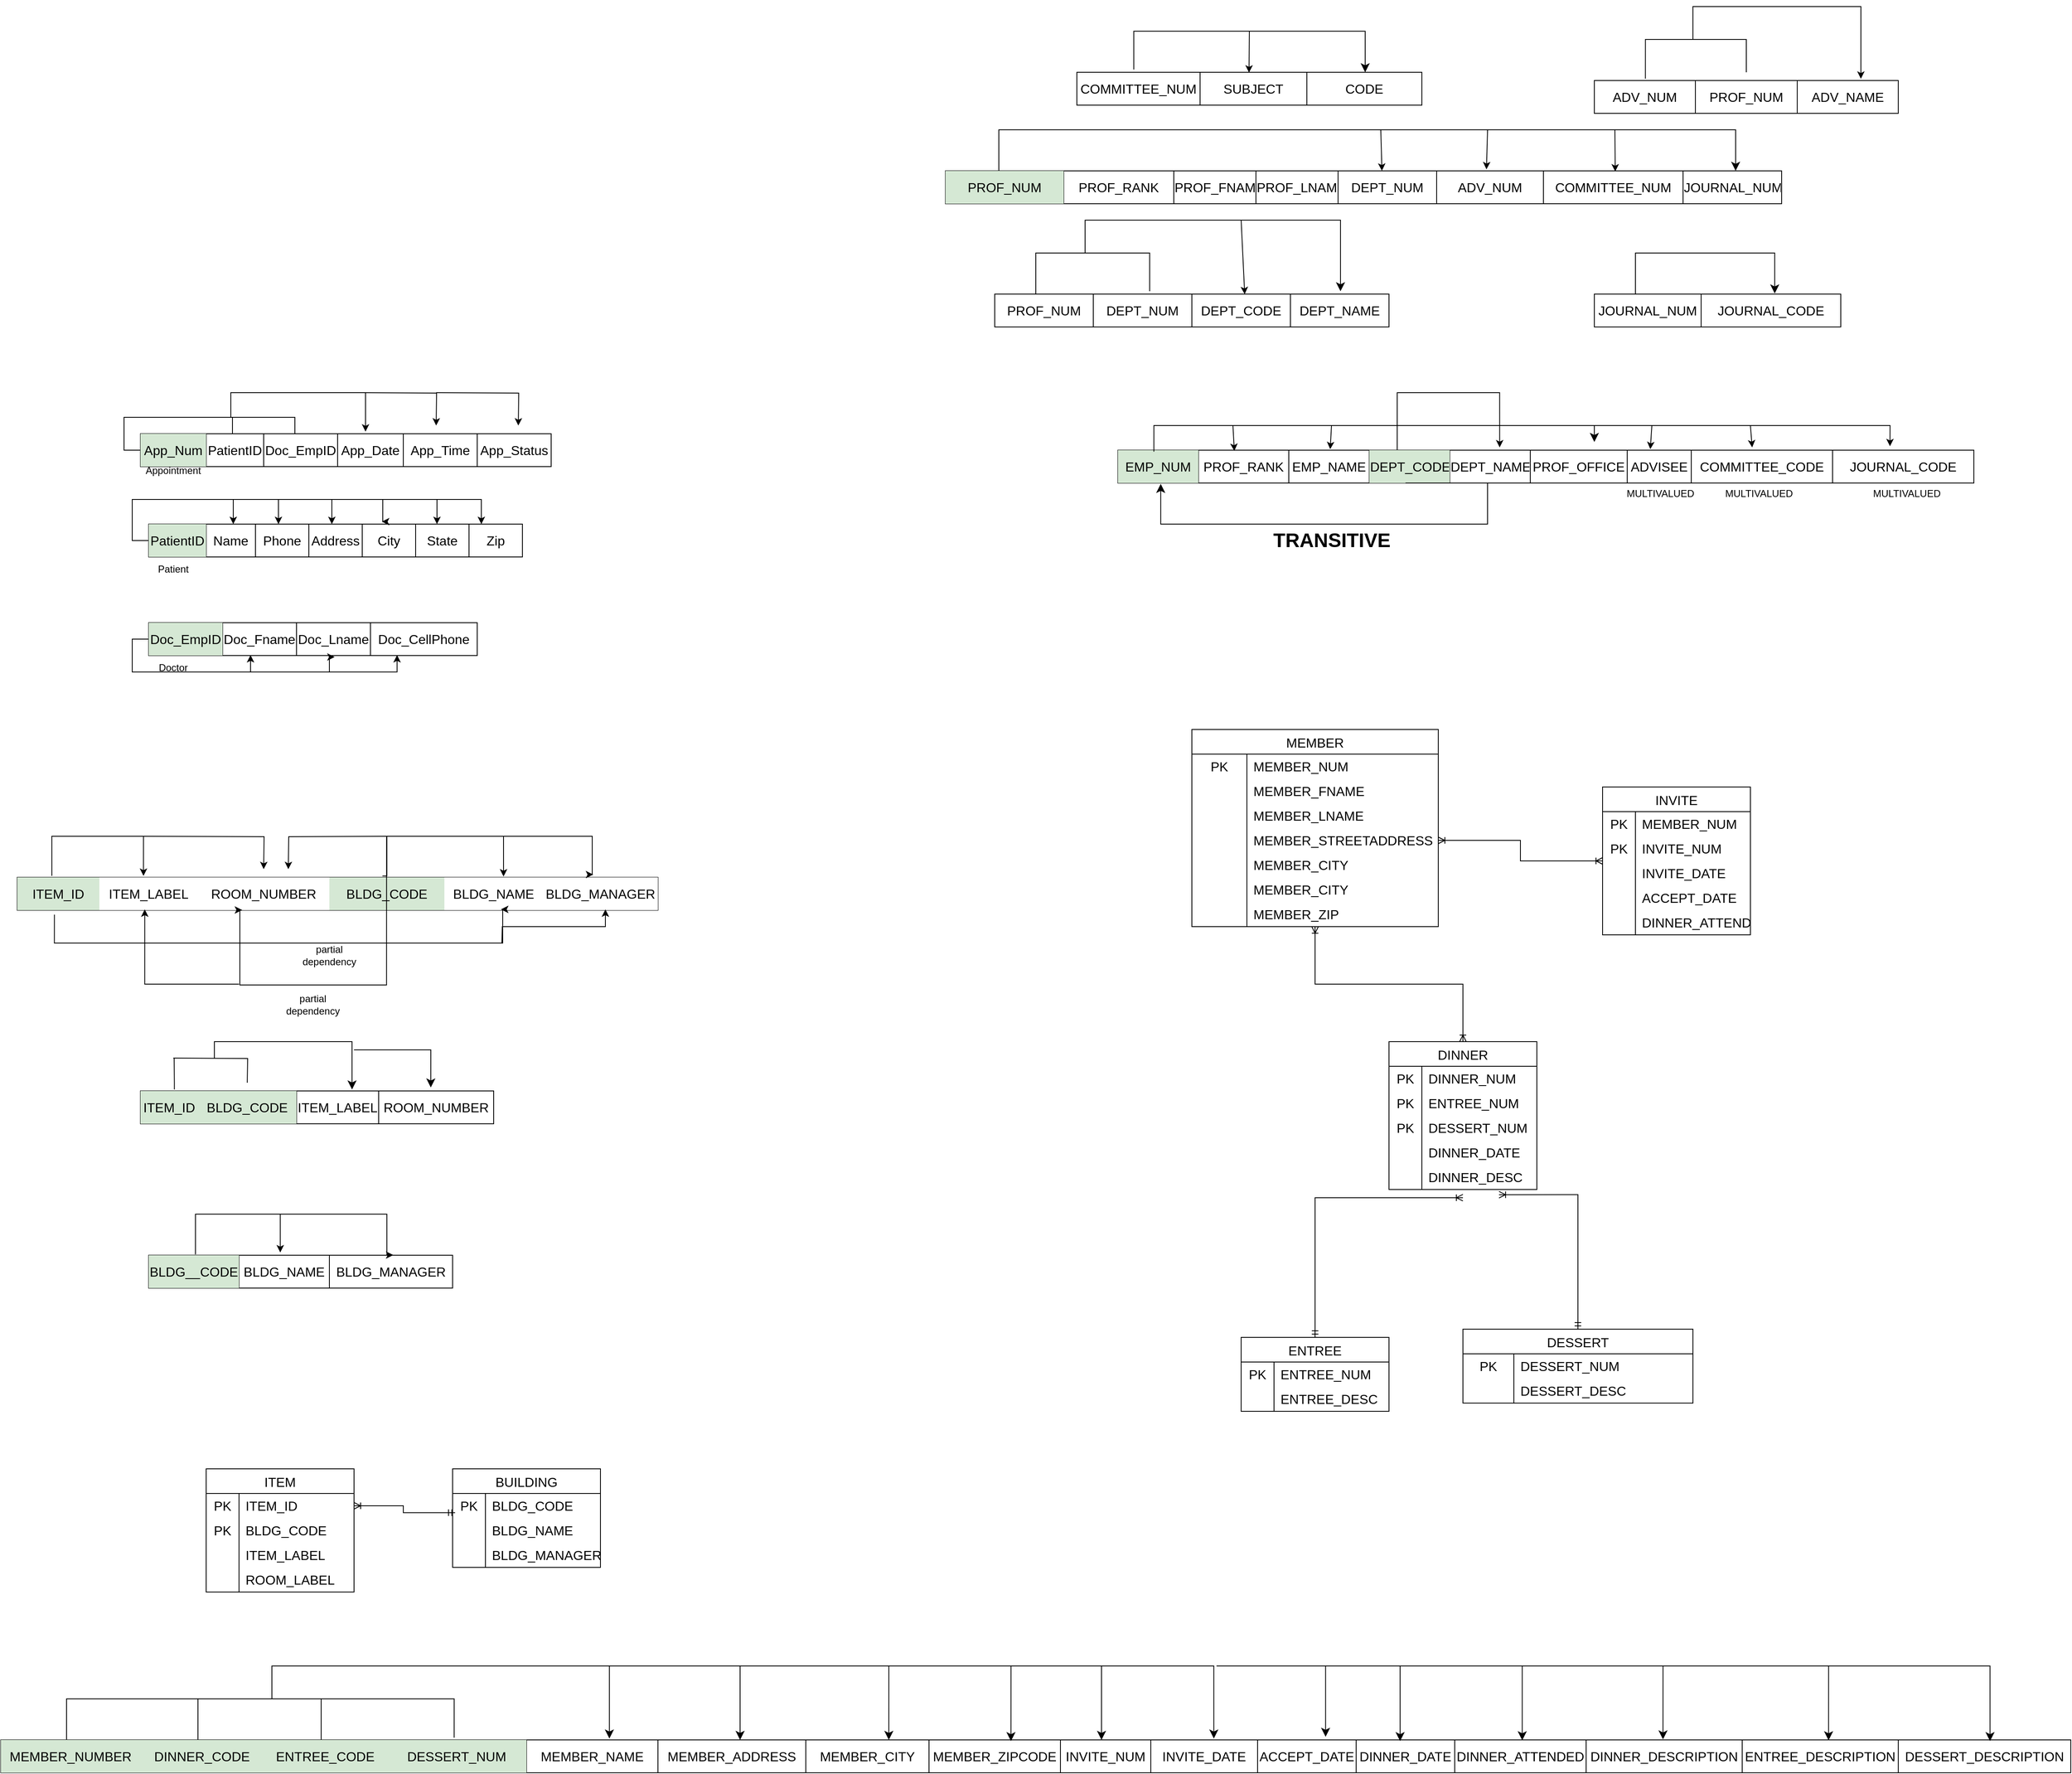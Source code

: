 <mxfile version="23.1.5" type="github">
  <diagram name="Page-1" id="MW_719pMpH5eKl33MDSX">
    <mxGraphModel dx="1201" dy="1863" grid="1" gridSize="10" guides="1" tooltips="1" connect="1" arrows="1" fold="1" page="1" pageScale="1" pageWidth="850" pageHeight="1100" math="0" shadow="0">
      <root>
        <mxCell id="0" />
        <mxCell id="1" parent="0" />
        <mxCell id="WLDPPpvRlOWAVXOPyNu4-1" value="" style="shape=table;startSize=0;container=1;collapsible=0;childLayout=tableLayout;fontSize=16;" parent="1" vertex="1">
          <mxGeometry x="190" y="240" width="455" height="40" as="geometry" />
        </mxCell>
        <mxCell id="WLDPPpvRlOWAVXOPyNu4-2" value="" style="shape=tableRow;horizontal=0;startSize=0;swimlaneHead=0;swimlaneBody=0;strokeColor=inherit;top=0;left=0;bottom=0;right=0;collapsible=0;dropTarget=0;fillColor=none;points=[[0,0.5],[1,0.5]];portConstraint=eastwest;fontSize=16;" parent="WLDPPpvRlOWAVXOPyNu4-1" vertex="1">
          <mxGeometry width="455" height="40" as="geometry" />
        </mxCell>
        <mxCell id="WLDPPpvRlOWAVXOPyNu4-14" value="PatientID" style="shape=partialRectangle;html=1;whiteSpace=wrap;connectable=0;strokeColor=#82b366;overflow=hidden;fillColor=#d5e8d4;top=0;left=0;bottom=0;right=0;pointerEvents=1;fontSize=16;" parent="WLDPPpvRlOWAVXOPyNu4-2" vertex="1">
          <mxGeometry width="70" height="40" as="geometry">
            <mxRectangle width="70" height="40" as="alternateBounds" />
          </mxGeometry>
        </mxCell>
        <mxCell id="WLDPPpvRlOWAVXOPyNu4-3" value="Name" style="shape=partialRectangle;html=1;whiteSpace=wrap;connectable=0;strokeColor=inherit;overflow=hidden;fillColor=none;top=0;left=0;bottom=0;right=0;pointerEvents=1;fontSize=16;" parent="WLDPPpvRlOWAVXOPyNu4-2" vertex="1">
          <mxGeometry x="70" width="60" height="40" as="geometry">
            <mxRectangle width="60" height="40" as="alternateBounds" />
          </mxGeometry>
        </mxCell>
        <mxCell id="WLDPPpvRlOWAVXOPyNu4-4" value="Phone" style="shape=partialRectangle;html=1;whiteSpace=wrap;connectable=0;strokeColor=inherit;overflow=hidden;fillColor=none;top=0;left=0;bottom=0;right=0;pointerEvents=1;fontSize=16;" parent="WLDPPpvRlOWAVXOPyNu4-2" vertex="1">
          <mxGeometry x="130" width="65" height="40" as="geometry">
            <mxRectangle width="65" height="40" as="alternateBounds" />
          </mxGeometry>
        </mxCell>
        <mxCell id="WLDPPpvRlOWAVXOPyNu4-5" value="Address" style="shape=partialRectangle;html=1;whiteSpace=wrap;connectable=0;strokeColor=inherit;overflow=hidden;fillColor=none;top=0;left=0;bottom=0;right=0;pointerEvents=1;fontSize=16;" parent="WLDPPpvRlOWAVXOPyNu4-2" vertex="1">
          <mxGeometry x="195" width="65" height="40" as="geometry">
            <mxRectangle width="65" height="40" as="alternateBounds" />
          </mxGeometry>
        </mxCell>
        <mxCell id="WLDPPpvRlOWAVXOPyNu4-16" value="City" style="shape=partialRectangle;html=1;whiteSpace=wrap;connectable=0;strokeColor=inherit;overflow=hidden;fillColor=none;top=0;left=0;bottom=0;right=0;pointerEvents=1;fontSize=16;" parent="WLDPPpvRlOWAVXOPyNu4-2" vertex="1">
          <mxGeometry x="260" width="65" height="40" as="geometry">
            <mxRectangle width="65" height="40" as="alternateBounds" />
          </mxGeometry>
        </mxCell>
        <mxCell id="WLDPPpvRlOWAVXOPyNu4-17" value="State" style="shape=partialRectangle;html=1;whiteSpace=wrap;connectable=0;strokeColor=inherit;overflow=hidden;fillColor=none;top=0;left=0;bottom=0;right=0;pointerEvents=1;fontSize=16;" parent="WLDPPpvRlOWAVXOPyNu4-2" vertex="1">
          <mxGeometry x="325" width="65" height="40" as="geometry">
            <mxRectangle width="65" height="40" as="alternateBounds" />
          </mxGeometry>
        </mxCell>
        <mxCell id="WLDPPpvRlOWAVXOPyNu4-18" value="Zip" style="shape=partialRectangle;html=1;whiteSpace=wrap;connectable=0;strokeColor=inherit;overflow=hidden;fillColor=none;top=0;left=0;bottom=0;right=0;pointerEvents=1;fontSize=16;" parent="WLDPPpvRlOWAVXOPyNu4-2" vertex="1">
          <mxGeometry x="390" width="65" height="40" as="geometry">
            <mxRectangle width="65" height="40" as="alternateBounds" />
          </mxGeometry>
        </mxCell>
        <mxCell id="WLDPPpvRlOWAVXOPyNu4-73" style="edgeStyle=orthogonalEdgeStyle;rounded=0;orthogonalLoop=1;jettySize=auto;html=1;" parent="WLDPPpvRlOWAVXOPyNu4-1" source="WLDPPpvRlOWAVXOPyNu4-2" edge="1">
          <mxGeometry relative="1" as="geometry">
            <mxPoint x="103" as="targetPoint" />
            <Array as="points">
              <mxPoint x="-20" y="20" />
              <mxPoint x="-20" y="-30" />
              <mxPoint x="103" y="-30" />
            </Array>
          </mxGeometry>
        </mxCell>
        <mxCell id="WLDPPpvRlOWAVXOPyNu4-74" style="edgeStyle=orthogonalEdgeStyle;rounded=0;orthogonalLoop=1;jettySize=auto;html=1;" parent="WLDPPpvRlOWAVXOPyNu4-1" source="WLDPPpvRlOWAVXOPyNu4-2" edge="1">
          <mxGeometry relative="1" as="geometry">
            <mxPoint x="158" as="targetPoint" />
            <Array as="points">
              <mxPoint x="-20" y="20" />
              <mxPoint x="-20" y="-30" />
              <mxPoint x="158" y="-30" />
            </Array>
          </mxGeometry>
        </mxCell>
        <mxCell id="WLDPPpvRlOWAVXOPyNu4-76" style="edgeStyle=orthogonalEdgeStyle;rounded=0;orthogonalLoop=1;jettySize=auto;html=1;" parent="WLDPPpvRlOWAVXOPyNu4-1" source="WLDPPpvRlOWAVXOPyNu4-2" edge="1">
          <mxGeometry relative="1" as="geometry">
            <mxPoint x="223" as="targetPoint" />
            <Array as="points">
              <mxPoint x="-20" y="20" />
              <mxPoint x="-20" y="-30" />
              <mxPoint x="223" y="-30" />
            </Array>
          </mxGeometry>
        </mxCell>
        <mxCell id="WLDPPpvRlOWAVXOPyNu4-77" style="edgeStyle=orthogonalEdgeStyle;rounded=0;orthogonalLoop=1;jettySize=auto;html=1;entryX=0.624;entryY=-0.075;entryDx=0;entryDy=0;entryPerimeter=0;" parent="WLDPPpvRlOWAVXOPyNu4-1" source="WLDPPpvRlOWAVXOPyNu4-2" target="WLDPPpvRlOWAVXOPyNu4-2" edge="1">
          <mxGeometry relative="1" as="geometry">
            <Array as="points">
              <mxPoint x="-20" y="20" />
              <mxPoint x="-20" y="-30" />
              <mxPoint x="285" y="-30" />
              <mxPoint x="285" y="-3" />
            </Array>
          </mxGeometry>
        </mxCell>
        <mxCell id="WLDPPpvRlOWAVXOPyNu4-78" style="edgeStyle=orthogonalEdgeStyle;rounded=0;orthogonalLoop=1;jettySize=auto;html=1;" parent="WLDPPpvRlOWAVXOPyNu4-1" source="WLDPPpvRlOWAVXOPyNu4-2" edge="1">
          <mxGeometry relative="1" as="geometry">
            <mxPoint x="351" as="targetPoint" />
            <Array as="points">
              <mxPoint x="-20" y="20" />
              <mxPoint x="-20" y="-30" />
              <mxPoint x="351" y="-30" />
            </Array>
          </mxGeometry>
        </mxCell>
        <mxCell id="WLDPPpvRlOWAVXOPyNu4-79" style="edgeStyle=orthogonalEdgeStyle;rounded=0;orthogonalLoop=1;jettySize=auto;html=1;" parent="WLDPPpvRlOWAVXOPyNu4-1" source="WLDPPpvRlOWAVXOPyNu4-2" edge="1">
          <mxGeometry relative="1" as="geometry">
            <mxPoint x="405" as="targetPoint" />
            <Array as="points">
              <mxPoint x="-20" y="20" />
              <mxPoint x="-20" y="-30" />
              <mxPoint x="405" y="-30" />
            </Array>
          </mxGeometry>
        </mxCell>
        <mxCell id="WLDPPpvRlOWAVXOPyNu4-15" value="Patient" style="text;html=1;align=center;verticalAlign=middle;whiteSpace=wrap;rounded=0;" parent="1" vertex="1">
          <mxGeometry x="190" y="280" width="60" height="30" as="geometry" />
        </mxCell>
        <mxCell id="WLDPPpvRlOWAVXOPyNu4-19" value="" style="shape=table;startSize=0;container=1;collapsible=0;childLayout=tableLayout;fontSize=16;" parent="1" vertex="1">
          <mxGeometry x="180" y="130" width="500" height="40" as="geometry" />
        </mxCell>
        <mxCell id="WLDPPpvRlOWAVXOPyNu4-20" value="" style="shape=tableRow;horizontal=0;startSize=0;swimlaneHead=0;swimlaneBody=0;strokeColor=inherit;top=0;left=0;bottom=0;right=0;collapsible=0;dropTarget=0;fillColor=none;points=[[0,0.5],[1,0.5]];portConstraint=eastwest;fontSize=16;" parent="WLDPPpvRlOWAVXOPyNu4-19" vertex="1">
          <mxGeometry width="500" height="40" as="geometry" />
        </mxCell>
        <mxCell id="WLDPPpvRlOWAVXOPyNu4-21" value="App_Num" style="shape=partialRectangle;html=1;whiteSpace=wrap;connectable=0;strokeColor=#82b366;overflow=hidden;fillColor=#d5e8d4;top=0;left=0;bottom=0;right=0;pointerEvents=1;fontSize=16;" parent="WLDPPpvRlOWAVXOPyNu4-20" vertex="1">
          <mxGeometry width="80" height="40" as="geometry">
            <mxRectangle width="80" height="40" as="alternateBounds" />
          </mxGeometry>
        </mxCell>
        <mxCell id="WLDPPpvRlOWAVXOPyNu4-22" value="PatientID" style="shape=partialRectangle;html=1;whiteSpace=wrap;connectable=0;strokeColor=inherit;overflow=hidden;fillColor=none;top=0;left=0;bottom=0;right=0;pointerEvents=1;fontSize=16;" parent="WLDPPpvRlOWAVXOPyNu4-20" vertex="1">
          <mxGeometry x="80" width="70" height="40" as="geometry">
            <mxRectangle width="70" height="40" as="alternateBounds" />
          </mxGeometry>
        </mxCell>
        <mxCell id="WLDPPpvRlOWAVXOPyNu4-23" value="Doc_EmpID" style="shape=partialRectangle;html=1;whiteSpace=wrap;connectable=0;strokeColor=inherit;overflow=hidden;fillColor=none;top=0;left=0;bottom=0;right=0;pointerEvents=1;fontSize=16;" parent="WLDPPpvRlOWAVXOPyNu4-20" vertex="1">
          <mxGeometry x="150" width="90" height="40" as="geometry">
            <mxRectangle width="90" height="40" as="alternateBounds" />
          </mxGeometry>
        </mxCell>
        <mxCell id="WLDPPpvRlOWAVXOPyNu4-33" value="App_Date" style="shape=partialRectangle;html=1;whiteSpace=wrap;connectable=0;strokeColor=inherit;overflow=hidden;fillColor=none;top=0;left=0;bottom=0;right=0;pointerEvents=1;fontSize=16;" parent="WLDPPpvRlOWAVXOPyNu4-20" vertex="1">
          <mxGeometry x="240" width="80" height="40" as="geometry">
            <mxRectangle width="80" height="40" as="alternateBounds" />
          </mxGeometry>
        </mxCell>
        <mxCell id="WLDPPpvRlOWAVXOPyNu4-34" value="App_Time" style="shape=partialRectangle;html=1;whiteSpace=wrap;connectable=0;strokeColor=inherit;overflow=hidden;fillColor=none;top=0;left=0;bottom=0;right=0;pointerEvents=1;fontSize=16;" parent="WLDPPpvRlOWAVXOPyNu4-20" vertex="1">
          <mxGeometry x="320" width="90" height="40" as="geometry">
            <mxRectangle width="90" height="40" as="alternateBounds" />
          </mxGeometry>
        </mxCell>
        <mxCell id="WLDPPpvRlOWAVXOPyNu4-35" value="App_Status" style="shape=partialRectangle;html=1;whiteSpace=wrap;connectable=0;strokeColor=inherit;overflow=hidden;fillColor=none;top=0;left=0;bottom=0;right=0;pointerEvents=1;fontSize=16;" parent="WLDPPpvRlOWAVXOPyNu4-20" vertex="1">
          <mxGeometry x="410" width="90" height="40" as="geometry">
            <mxRectangle width="90" height="40" as="alternateBounds" />
          </mxGeometry>
        </mxCell>
        <mxCell id="WLDPPpvRlOWAVXOPyNu4-70" style="edgeStyle=orthogonalEdgeStyle;rounded=0;orthogonalLoop=1;jettySize=auto;html=1;endArrow=none;endFill=0;" parent="WLDPPpvRlOWAVXOPyNu4-19" source="WLDPPpvRlOWAVXOPyNu4-20" edge="1">
          <mxGeometry relative="1" as="geometry">
            <mxPoint x="112" as="targetPoint" />
            <Array as="points">
              <mxPoint x="-20" y="20" />
              <mxPoint x="-20" y="-20" />
              <mxPoint x="112" y="-20" />
            </Array>
          </mxGeometry>
        </mxCell>
        <mxCell id="WLDPPpvRlOWAVXOPyNu4-71" style="edgeStyle=orthogonalEdgeStyle;rounded=0;orthogonalLoop=1;jettySize=auto;html=1;endArrow=none;endFill=0;" parent="WLDPPpvRlOWAVXOPyNu4-19" source="WLDPPpvRlOWAVXOPyNu4-20" edge="1">
          <mxGeometry relative="1" as="geometry">
            <mxPoint x="188" as="targetPoint" />
            <Array as="points">
              <mxPoint x="-20" y="20" />
              <mxPoint x="-20" y="-20" />
              <mxPoint x="188" y="-20" />
            </Array>
          </mxGeometry>
        </mxCell>
        <mxCell id="WLDPPpvRlOWAVXOPyNu4-32" value="Appointment" style="text;html=1;align=center;verticalAlign=middle;whiteSpace=wrap;rounded=0;" parent="1" vertex="1">
          <mxGeometry x="190" y="160" width="60" height="30" as="geometry" />
        </mxCell>
        <mxCell id="WLDPPpvRlOWAVXOPyNu4-37" value="" style="shape=table;startSize=0;container=1;collapsible=0;childLayout=tableLayout;fontSize=16;" parent="1" vertex="1">
          <mxGeometry x="190" y="360" width="400" height="40" as="geometry" />
        </mxCell>
        <mxCell id="WLDPPpvRlOWAVXOPyNu4-38" value="" style="shape=tableRow;horizontal=0;startSize=0;swimlaneHead=0;swimlaneBody=0;strokeColor=inherit;top=0;left=0;bottom=0;right=0;collapsible=0;dropTarget=0;fillColor=none;points=[[0,0.5],[1,0.5]];portConstraint=eastwest;fontSize=16;" parent="WLDPPpvRlOWAVXOPyNu4-37" vertex="1">
          <mxGeometry width="400" height="40" as="geometry" />
        </mxCell>
        <mxCell id="WLDPPpvRlOWAVXOPyNu4-39" value="Doc_EmpID" style="shape=partialRectangle;html=1;whiteSpace=wrap;connectable=0;strokeColor=#82b366;overflow=hidden;fillColor=#d5e8d4;top=0;left=0;bottom=0;right=0;pointerEvents=1;fontSize=16;" parent="WLDPPpvRlOWAVXOPyNu4-38" vertex="1">
          <mxGeometry width="90" height="40" as="geometry">
            <mxRectangle width="90" height="40" as="alternateBounds" />
          </mxGeometry>
        </mxCell>
        <mxCell id="WLDPPpvRlOWAVXOPyNu4-40" value="Doc_Fname" style="shape=partialRectangle;html=1;whiteSpace=wrap;connectable=0;strokeColor=inherit;overflow=hidden;fillColor=none;top=0;left=0;bottom=0;right=0;pointerEvents=1;fontSize=16;" parent="WLDPPpvRlOWAVXOPyNu4-38" vertex="1">
          <mxGeometry x="90" width="90" height="40" as="geometry">
            <mxRectangle width="90" height="40" as="alternateBounds" />
          </mxGeometry>
        </mxCell>
        <mxCell id="WLDPPpvRlOWAVXOPyNu4-41" value="Doc_Lname" style="shape=partialRectangle;html=1;whiteSpace=wrap;connectable=0;strokeColor=inherit;overflow=hidden;fillColor=none;top=0;left=0;bottom=0;right=0;pointerEvents=1;fontSize=16;" parent="WLDPPpvRlOWAVXOPyNu4-38" vertex="1">
          <mxGeometry x="180" width="90" height="40" as="geometry">
            <mxRectangle width="90" height="40" as="alternateBounds" />
          </mxGeometry>
        </mxCell>
        <mxCell id="WLDPPpvRlOWAVXOPyNu4-50" value="Doc_CellPhone" style="shape=partialRectangle;html=1;whiteSpace=wrap;connectable=0;strokeColor=inherit;overflow=hidden;fillColor=none;top=0;left=0;bottom=0;right=0;pointerEvents=1;fontSize=16;" parent="WLDPPpvRlOWAVXOPyNu4-38" vertex="1">
          <mxGeometry x="270" width="130" height="40" as="geometry">
            <mxRectangle width="130" height="40" as="alternateBounds" />
          </mxGeometry>
        </mxCell>
        <mxCell id="WLDPPpvRlOWAVXOPyNu4-81" style="edgeStyle=orthogonalEdgeStyle;rounded=0;orthogonalLoop=1;jettySize=auto;html=1;entryX=0.31;entryY=0.985;entryDx=0;entryDy=0;entryPerimeter=0;" parent="WLDPPpvRlOWAVXOPyNu4-37" source="WLDPPpvRlOWAVXOPyNu4-38" target="WLDPPpvRlOWAVXOPyNu4-38" edge="1">
          <mxGeometry relative="1" as="geometry" />
        </mxCell>
        <mxCell id="WLDPPpvRlOWAVXOPyNu4-83" style="edgeStyle=orthogonalEdgeStyle;rounded=0;orthogonalLoop=1;jettySize=auto;html=1;entryX=0.756;entryY=0.985;entryDx=0;entryDy=0;entryPerimeter=0;" parent="WLDPPpvRlOWAVXOPyNu4-37" source="WLDPPpvRlOWAVXOPyNu4-38" target="WLDPPpvRlOWAVXOPyNu4-38" edge="1">
          <mxGeometry relative="1" as="geometry" />
        </mxCell>
        <mxCell id="WLDPPpvRlOWAVXOPyNu4-52" value="Doctor" style="text;html=1;align=center;verticalAlign=middle;whiteSpace=wrap;rounded=0;" parent="1" vertex="1">
          <mxGeometry x="190" y="400" width="60" height="30" as="geometry" />
        </mxCell>
        <mxCell id="WLDPPpvRlOWAVXOPyNu4-82" style="edgeStyle=orthogonalEdgeStyle;rounded=0;orthogonalLoop=1;jettySize=auto;html=1;entryX=0.566;entryY=1.045;entryDx=0;entryDy=0;entryPerimeter=0;" parent="1" source="WLDPPpvRlOWAVXOPyNu4-38" target="WLDPPpvRlOWAVXOPyNu4-38" edge="1">
          <mxGeometry relative="1" as="geometry">
            <Array as="points">
              <mxPoint x="170" y="380" />
              <mxPoint x="170" y="420" />
              <mxPoint x="410" y="420" />
              <mxPoint x="410" y="402" />
            </Array>
          </mxGeometry>
        </mxCell>
        <mxCell id="WLDPPpvRlOWAVXOPyNu4-86" value="" style="endArrow=classic;html=1;rounded=0;edgeStyle=orthogonalEdgeStyle;entryX=0.548;entryY=-0.065;entryDx=0;entryDy=0;entryPerimeter=0;" parent="1" target="WLDPPpvRlOWAVXOPyNu4-20" edge="1">
          <mxGeometry width="50" height="50" relative="1" as="geometry">
            <mxPoint x="290" y="110" as="sourcePoint" />
            <mxPoint x="460" y="80" as="targetPoint" />
            <Array as="points">
              <mxPoint x="290" y="80" />
              <mxPoint x="454" y="80" />
            </Array>
          </mxGeometry>
        </mxCell>
        <mxCell id="WLDPPpvRlOWAVXOPyNu4-87" value="" style="endArrow=classic;html=1;rounded=0;edgeStyle=orthogonalEdgeStyle;" parent="1" edge="1">
          <mxGeometry width="50" height="50" relative="1" as="geometry">
            <mxPoint x="450" y="80" as="sourcePoint" />
            <mxPoint x="540" y="120" as="targetPoint" />
          </mxGeometry>
        </mxCell>
        <mxCell id="WLDPPpvRlOWAVXOPyNu4-88" value="" style="endArrow=classic;html=1;rounded=0;edgeStyle=orthogonalEdgeStyle;" parent="1" edge="1">
          <mxGeometry width="50" height="50" relative="1" as="geometry">
            <mxPoint x="540" y="80" as="sourcePoint" />
            <mxPoint x="640" y="120" as="targetPoint" />
          </mxGeometry>
        </mxCell>
        <mxCell id="D1UHIyONXExDo8GBItgu-14" value="" style="shape=table;startSize=0;container=1;collapsible=0;childLayout=tableLayout;fontSize=16;swimlaneLine=1;" parent="1" vertex="1">
          <mxGeometry x="30" y="670" width="780" height="40" as="geometry" />
        </mxCell>
        <mxCell id="D1UHIyONXExDo8GBItgu-23" value="" style="shape=tableRow;horizontal=0;startSize=0;swimlaneHead=0;swimlaneBody=0;top=0;left=0;bottom=0;right=0;collapsible=0;dropTarget=0;points=[[0,0.5],[1,0.5]];portConstraint=eastwest;fontSize=16;" parent="D1UHIyONXExDo8GBItgu-14" vertex="1">
          <mxGeometry width="780" height="40" as="geometry" />
        </mxCell>
        <mxCell id="D1UHIyONXExDo8GBItgu-24" value="ITEM_ID" style="shape=partialRectangle;html=1;whiteSpace=wrap;connectable=0;strokeColor=#82b366;overflow=hidden;fillColor=#d5e8d4;top=0;left=0;bottom=0;right=0;pointerEvents=1;fontSize=16;" parent="D1UHIyONXExDo8GBItgu-23" vertex="1">
          <mxGeometry width="100" height="40" as="geometry">
            <mxRectangle width="100" height="40" as="alternateBounds" />
          </mxGeometry>
        </mxCell>
        <mxCell id="D1UHIyONXExDo8GBItgu-25" value="ITEM_LABEL" style="shape=partialRectangle;html=1;whiteSpace=wrap;connectable=0;strokeColor=inherit;overflow=hidden;fillColor=none;top=0;left=0;bottom=0;right=0;pointerEvents=1;fontSize=16;" parent="D1UHIyONXExDo8GBItgu-23" vertex="1">
          <mxGeometry x="100" width="120" height="40" as="geometry">
            <mxRectangle width="120" height="40" as="alternateBounds" />
          </mxGeometry>
        </mxCell>
        <mxCell id="D1UHIyONXExDo8GBItgu-26" value="ROOM_NUMBER" style="shape=partialRectangle;html=1;whiteSpace=wrap;connectable=0;strokeColor=inherit;overflow=hidden;fillColor=none;top=0;left=0;bottom=0;right=0;pointerEvents=1;fontSize=16;" parent="D1UHIyONXExDo8GBItgu-23" vertex="1">
          <mxGeometry x="220" width="160" height="40" as="geometry">
            <mxRectangle width="160" height="40" as="alternateBounds" />
          </mxGeometry>
        </mxCell>
        <mxCell id="D1UHIyONXExDo8GBItgu-27" value="BLDG_CODE" style="shape=partialRectangle;html=1;whiteSpace=wrap;connectable=0;strokeColor=#82b366;overflow=hidden;fillColor=#d5e8d4;top=0;left=0;bottom=0;right=0;pointerEvents=1;fontSize=16;" parent="D1UHIyONXExDo8GBItgu-23" vertex="1">
          <mxGeometry x="380" width="140" height="40" as="geometry">
            <mxRectangle width="140" height="40" as="alternateBounds" />
          </mxGeometry>
        </mxCell>
        <mxCell id="D1UHIyONXExDo8GBItgu-28" value="BLDG_NAME" style="shape=partialRectangle;html=1;whiteSpace=wrap;connectable=0;strokeColor=inherit;overflow=hidden;fillColor=none;top=0;left=0;bottom=0;right=0;pointerEvents=1;fontSize=16;" parent="D1UHIyONXExDo8GBItgu-23" vertex="1">
          <mxGeometry x="520" width="120" height="40" as="geometry">
            <mxRectangle width="120" height="40" as="alternateBounds" />
          </mxGeometry>
        </mxCell>
        <mxCell id="D1UHIyONXExDo8GBItgu-29" value="BLDG_MANAGER" style="shape=partialRectangle;html=1;whiteSpace=wrap;connectable=0;strokeColor=inherit;overflow=hidden;fillColor=none;top=0;left=0;bottom=0;right=0;pointerEvents=1;fontSize=16;" parent="D1UHIyONXExDo8GBItgu-23" vertex="1">
          <mxGeometry x="640" width="140" height="40" as="geometry">
            <mxRectangle width="140" height="40" as="alternateBounds" />
          </mxGeometry>
        </mxCell>
        <mxCell id="d2CoVcavQI583WoigCIx-1" value="" style="endArrow=classic;html=1;rounded=0;exitX=0.57;exitY=-0.045;exitDx=0;exitDy=0;exitPerimeter=0;edgeStyle=orthogonalEdgeStyle;entryX=0.759;entryY=-0.025;entryDx=0;entryDy=0;entryPerimeter=0;" edge="1" parent="D1UHIyONXExDo8GBItgu-14" source="D1UHIyONXExDo8GBItgu-23" target="D1UHIyONXExDo8GBItgu-23">
          <mxGeometry width="50" height="50" relative="1" as="geometry">
            <mxPoint x="370" y="-40" as="sourcePoint" />
            <mxPoint x="590" y="-60" as="targetPoint" />
            <Array as="points">
              <mxPoint x="450" y="-2" />
              <mxPoint x="450" y="-50" />
              <mxPoint x="592" y="-50" />
            </Array>
          </mxGeometry>
        </mxCell>
        <mxCell id="d2CoVcavQI583WoigCIx-3" value="" style="endArrow=classic;html=1;rounded=0;exitX=0.054;exitY=-0.045;exitDx=0;exitDy=0;exitPerimeter=0;edgeStyle=orthogonalEdgeStyle;entryX=0.197;entryY=-0.045;entryDx=0;entryDy=0;entryPerimeter=0;" edge="1" parent="D1UHIyONXExDo8GBItgu-14" source="D1UHIyONXExDo8GBItgu-14" target="D1UHIyONXExDo8GBItgu-23">
          <mxGeometry width="50" height="50" relative="1" as="geometry">
            <mxPoint x="370" y="-20" as="sourcePoint" />
            <mxPoint x="150" y="-50" as="targetPoint" />
            <Array as="points">
              <mxPoint x="42" y="-50" />
              <mxPoint x="154" y="-50" />
            </Array>
          </mxGeometry>
        </mxCell>
        <mxCell id="d2CoVcavQI583WoigCIx-6" value="" style="endArrow=classic;html=1;rounded=0;exitX=0.058;exitY=1.135;exitDx=0;exitDy=0;exitPerimeter=0;edgeStyle=orthogonalEdgeStyle;entryX=0.755;entryY=0.975;entryDx=0;entryDy=0;entryPerimeter=0;" edge="1" parent="D1UHIyONXExDo8GBItgu-14" source="D1UHIyONXExDo8GBItgu-14" target="D1UHIyONXExDo8GBItgu-23">
          <mxGeometry width="50" height="50" relative="1" as="geometry">
            <mxPoint x="365" y="200" as="sourcePoint" />
            <mxPoint x="590" y="120" as="targetPoint" />
            <Array as="points">
              <mxPoint x="45" y="80" />
              <mxPoint x="591" y="80" />
              <mxPoint x="591" y="39" />
            </Array>
          </mxGeometry>
        </mxCell>
        <mxCell id="d2CoVcavQI583WoigCIx-2" value="" style="endArrow=classic;html=1;rounded=0;edgeStyle=orthogonalEdgeStyle;entryX=0.899;entryY=-0.085;entryDx=0;entryDy=0;entryPerimeter=0;" edge="1" parent="1" target="D1UHIyONXExDo8GBItgu-23">
          <mxGeometry width="50" height="50" relative="1" as="geometry">
            <mxPoint x="620" y="620" as="sourcePoint" />
            <mxPoint x="730" y="620" as="targetPoint" />
            <Array as="points">
              <mxPoint x="730" y="620" />
              <mxPoint x="730" y="667" />
            </Array>
          </mxGeometry>
        </mxCell>
        <mxCell id="d2CoVcavQI583WoigCIx-4" value="" style="endArrow=classic;html=1;rounded=0;edgeStyle=orthogonalEdgeStyle;" edge="1" parent="1">
          <mxGeometry width="50" height="50" relative="1" as="geometry">
            <mxPoint x="180" y="620" as="sourcePoint" />
            <mxPoint x="330" y="660" as="targetPoint" />
          </mxGeometry>
        </mxCell>
        <mxCell id="d2CoVcavQI583WoigCIx-5" value="" style="endArrow=classic;html=1;rounded=0;edgeStyle=orthogonalEdgeStyle;" edge="1" parent="1">
          <mxGeometry width="50" height="50" relative="1" as="geometry">
            <mxPoint x="480" y="620" as="sourcePoint" />
            <mxPoint x="360" y="660" as="targetPoint" />
          </mxGeometry>
        </mxCell>
        <mxCell id="d2CoVcavQI583WoigCIx-7" value="" style="endArrow=classic;html=1;rounded=0;edgeStyle=orthogonalEdgeStyle;entryX=0.918;entryY=0.975;entryDx=0;entryDy=0;entryPerimeter=0;" edge="1" parent="1" target="D1UHIyONXExDo8GBItgu-23">
          <mxGeometry width="50" height="50" relative="1" as="geometry">
            <mxPoint x="620" y="750" as="sourcePoint" />
            <mxPoint x="750" y="750" as="targetPoint" />
          </mxGeometry>
        </mxCell>
        <mxCell id="d2CoVcavQI583WoigCIx-8" value="partial dependency" style="text;html=1;align=center;verticalAlign=middle;whiteSpace=wrap;rounded=0;" vertex="1" parent="1">
          <mxGeometry x="380" y="750" width="60" height="30" as="geometry" />
        </mxCell>
        <mxCell id="d2CoVcavQI583WoigCIx-9" value="" style="endArrow=classic;html=1;rounded=0;exitX=0.576;exitY=0.975;exitDx=0;exitDy=0;exitPerimeter=0;edgeStyle=orthogonalEdgeStyle;entryX=0.351;entryY=0.995;entryDx=0;entryDy=0;entryPerimeter=0;" edge="1" parent="1" target="D1UHIyONXExDo8GBItgu-23">
          <mxGeometry width="50" height="50" relative="1" as="geometry">
            <mxPoint x="479.64" y="620" as="sourcePoint" />
            <mxPoint x="300.36" y="731" as="targetPoint" />
            <Array as="points">
              <mxPoint x="480" y="801" />
              <mxPoint x="301" y="801" />
              <mxPoint x="301" y="710" />
            </Array>
          </mxGeometry>
        </mxCell>
        <mxCell id="d2CoVcavQI583WoigCIx-10" value="partial dependency" style="text;html=1;align=center;verticalAlign=middle;whiteSpace=wrap;rounded=0;" vertex="1" parent="1">
          <mxGeometry x="360" y="810" width="60" height="30" as="geometry" />
        </mxCell>
        <mxCell id="d2CoVcavQI583WoigCIx-11" value="" style="endArrow=classic;html=1;rounded=0;edgeStyle=orthogonalEdgeStyle;entryX=0.199;entryY=0.975;entryDx=0;entryDy=0;entryPerimeter=0;" edge="1" parent="1" target="D1UHIyONXExDo8GBItgu-23">
          <mxGeometry width="50" height="50" relative="1" as="geometry">
            <mxPoint x="300" y="800" as="sourcePoint" />
            <mxPoint x="180" y="800" as="targetPoint" />
            <Array as="points">
              <mxPoint x="185" y="800" />
            </Array>
          </mxGeometry>
        </mxCell>
        <mxCell id="d2CoVcavQI583WoigCIx-12" value="" style="shape=table;startSize=0;container=1;collapsible=0;childLayout=tableLayout;fontSize=16;" vertex="1" parent="1">
          <mxGeometry x="180" y="930" width="430" height="40" as="geometry" />
        </mxCell>
        <mxCell id="d2CoVcavQI583WoigCIx-29" style="shape=tableRow;horizontal=0;startSize=0;swimlaneHead=0;swimlaneBody=0;strokeColor=inherit;top=0;left=0;bottom=0;right=0;collapsible=0;dropTarget=0;fillColor=none;points=[[0,0.5],[1,0.5]];portConstraint=eastwest;fontSize=16;" vertex="1" parent="d2CoVcavQI583WoigCIx-12">
          <mxGeometry width="430" height="40" as="geometry" />
        </mxCell>
        <mxCell id="d2CoVcavQI583WoigCIx-30" value="ITEM_ID" style="shape=partialRectangle;html=1;whiteSpace=wrap;connectable=0;strokeColor=#82b366;overflow=hidden;fillColor=#d5e8d4;top=0;left=0;bottom=0;right=0;pointerEvents=1;fontSize=16;" vertex="1" parent="d2CoVcavQI583WoigCIx-29">
          <mxGeometry width="70" height="40" as="geometry">
            <mxRectangle width="70" height="40" as="alternateBounds" />
          </mxGeometry>
        </mxCell>
        <mxCell id="d2CoVcavQI583WoigCIx-32" value="BLDG_CODE" style="shape=partialRectangle;html=1;whiteSpace=wrap;connectable=0;strokeColor=#82b366;overflow=hidden;fillColor=#d5e8d4;top=0;left=0;bottom=0;right=0;pointerEvents=1;fontSize=16;" vertex="1" parent="d2CoVcavQI583WoigCIx-29">
          <mxGeometry x="70" width="120" height="40" as="geometry">
            <mxRectangle width="120" height="40" as="alternateBounds" />
          </mxGeometry>
        </mxCell>
        <mxCell id="d2CoVcavQI583WoigCIx-33" value="ITEM_LABEL" style="shape=partialRectangle;html=1;whiteSpace=wrap;connectable=0;strokeColor=inherit;overflow=hidden;fillColor=none;top=0;left=0;bottom=0;right=0;pointerEvents=1;fontSize=16;" vertex="1" parent="d2CoVcavQI583WoigCIx-29">
          <mxGeometry x="190" width="100" height="40" as="geometry">
            <mxRectangle width="100" height="40" as="alternateBounds" />
          </mxGeometry>
        </mxCell>
        <mxCell id="d2CoVcavQI583WoigCIx-34" value="ROOM_NUMBER" style="shape=partialRectangle;html=1;whiteSpace=wrap;connectable=0;strokeColor=inherit;overflow=hidden;fillColor=none;top=0;left=0;bottom=0;right=0;pointerEvents=1;fontSize=16;" vertex="1" parent="d2CoVcavQI583WoigCIx-29">
          <mxGeometry x="290" width="140" height="40" as="geometry">
            <mxRectangle width="140" height="40" as="alternateBounds" />
          </mxGeometry>
        </mxCell>
        <mxCell id="d2CoVcavQI583WoigCIx-36" value="" style="shape=table;startSize=0;container=1;collapsible=0;childLayout=tableLayout;fontSize=16;" vertex="1" parent="1">
          <mxGeometry x="190" y="1130" width="370" height="40" as="geometry" />
        </mxCell>
        <mxCell id="d2CoVcavQI583WoigCIx-37" value="" style="shape=tableRow;horizontal=0;startSize=0;swimlaneHead=0;swimlaneBody=0;strokeColor=inherit;top=0;left=0;bottom=0;right=0;collapsible=0;dropTarget=0;fillColor=none;points=[[0,0.5],[1,0.5]];portConstraint=eastwest;fontSize=16;" vertex="1" parent="d2CoVcavQI583WoigCIx-36">
          <mxGeometry width="370" height="40" as="geometry" />
        </mxCell>
        <mxCell id="d2CoVcavQI583WoigCIx-38" value="BLDG__CODE" style="shape=partialRectangle;html=1;whiteSpace=wrap;connectable=0;strokeColor=#82b366;overflow=hidden;fillColor=#d5e8d4;top=0;left=0;bottom=0;right=0;pointerEvents=1;fontSize=16;" vertex="1" parent="d2CoVcavQI583WoigCIx-37">
          <mxGeometry width="110" height="40" as="geometry">
            <mxRectangle width="110" height="40" as="alternateBounds" />
          </mxGeometry>
        </mxCell>
        <mxCell id="d2CoVcavQI583WoigCIx-39" value="BLDG_NAME" style="shape=partialRectangle;html=1;whiteSpace=wrap;connectable=0;strokeColor=inherit;overflow=hidden;fillColor=none;top=0;left=0;bottom=0;right=0;pointerEvents=1;fontSize=16;" vertex="1" parent="d2CoVcavQI583WoigCIx-37">
          <mxGeometry x="110" width="110" height="40" as="geometry">
            <mxRectangle width="110" height="40" as="alternateBounds" />
          </mxGeometry>
        </mxCell>
        <mxCell id="d2CoVcavQI583WoigCIx-51" value="BLDG_MANAGER" style="shape=partialRectangle;html=1;whiteSpace=wrap;connectable=0;strokeColor=inherit;overflow=hidden;fillColor=none;top=0;left=0;bottom=0;right=0;pointerEvents=1;fontSize=16;" vertex="1" parent="d2CoVcavQI583WoigCIx-37">
          <mxGeometry x="220" width="150" height="40" as="geometry">
            <mxRectangle width="150" height="40" as="alternateBounds" />
          </mxGeometry>
        </mxCell>
        <mxCell id="d2CoVcavQI583WoigCIx-52" value="" style="endArrow=classic;html=1;rounded=0;exitX=0.154;exitY=-0.025;exitDx=0;exitDy=0;exitPerimeter=0;edgeStyle=orthogonalEdgeStyle;entryX=0.433;entryY=-0.085;entryDx=0;entryDy=0;entryPerimeter=0;" edge="1" parent="d2CoVcavQI583WoigCIx-36" source="d2CoVcavQI583WoigCIx-37" target="d2CoVcavQI583WoigCIx-37">
          <mxGeometry width="50" height="50" relative="1" as="geometry">
            <mxPoint x="10" y="-20" as="sourcePoint" />
            <mxPoint x="160" y="-80" as="targetPoint" />
            <Array as="points">
              <mxPoint x="57" y="-50" />
              <mxPoint x="160" y="-50" />
            </Array>
          </mxGeometry>
        </mxCell>
        <mxCell id="d2CoVcavQI583WoigCIx-53" value="" style="endArrow=classic;html=1;rounded=0;edgeStyle=orthogonalEdgeStyle;entryX=0.805;entryY=-0.005;entryDx=0;entryDy=0;entryPerimeter=0;" edge="1" parent="1" target="d2CoVcavQI583WoigCIx-37">
          <mxGeometry width="50" height="50" relative="1" as="geometry">
            <mxPoint x="350" y="1080" as="sourcePoint" />
            <mxPoint x="490" y="1080" as="targetPoint" />
            <Array as="points">
              <mxPoint x="480" y="1080" />
              <mxPoint x="480" y="1130" />
            </Array>
          </mxGeometry>
        </mxCell>
        <mxCell id="d2CoVcavQI583WoigCIx-55" value="" style="endArrow=none;html=1;rounded=0;exitX=0.096;exitY=-0.045;exitDx=0;exitDy=0;exitPerimeter=0;edgeStyle=orthogonalEdgeStyle;" edge="1" parent="1" source="d2CoVcavQI583WoigCIx-29">
          <mxGeometry width="50" height="50" relative="1" as="geometry">
            <mxPoint x="200" y="1010" as="sourcePoint" />
            <mxPoint x="221" y="890" as="targetPoint" />
            <Array as="points">
              <mxPoint x="221" y="920" />
              <mxPoint x="221" y="920" />
            </Array>
          </mxGeometry>
        </mxCell>
        <mxCell id="d2CoVcavQI583WoigCIx-56" value="" style="endArrow=none;html=1;rounded=0;edgeStyle=orthogonalEdgeStyle;" edge="1" parent="1">
          <mxGeometry width="50" height="50" relative="1" as="geometry">
            <mxPoint x="220" y="890" as="sourcePoint" />
            <mxPoint x="310" y="920" as="targetPoint" />
          </mxGeometry>
        </mxCell>
        <mxCell id="d2CoVcavQI583WoigCIx-57" value="" style="edgeStyle=elbowEdgeStyle;elbow=vertical;endArrow=classic;html=1;curved=0;rounded=0;endSize=8;startSize=8;entryX=0.599;entryY=-0.045;entryDx=0;entryDy=0;entryPerimeter=0;" edge="1" parent="1" target="d2CoVcavQI583WoigCIx-29">
          <mxGeometry width="50" height="50" relative="1" as="geometry">
            <mxPoint x="270" y="890" as="sourcePoint" />
            <mxPoint x="440" y="870" as="targetPoint" />
            <Array as="points">
              <mxPoint x="360" y="870" />
            </Array>
          </mxGeometry>
        </mxCell>
        <mxCell id="d2CoVcavQI583WoigCIx-58" value="" style="edgeStyle=segmentEdgeStyle;endArrow=classic;html=1;curved=0;rounded=0;endSize=8;startSize=8;entryX=0.822;entryY=-0.105;entryDx=0;entryDy=0;entryPerimeter=0;" edge="1" parent="1" target="d2CoVcavQI583WoigCIx-29">
          <mxGeometry width="50" height="50" relative="1" as="geometry">
            <mxPoint x="440" y="880" as="sourcePoint" />
            <mxPoint x="530" y="820" as="targetPoint" />
          </mxGeometry>
        </mxCell>
        <mxCell id="d2CoVcavQI583WoigCIx-59" value="ITEM" style="shape=table;startSize=30;container=1;collapsible=0;childLayout=tableLayout;fixedRows=1;rowLines=0;fontStyle=0;strokeColor=default;fontSize=16;" vertex="1" parent="1">
          <mxGeometry x="260" y="1390" width="180" height="150" as="geometry" />
        </mxCell>
        <mxCell id="d2CoVcavQI583WoigCIx-60" value="" style="shape=tableRow;horizontal=0;startSize=0;swimlaneHead=0;swimlaneBody=0;top=0;left=0;bottom=0;right=0;collapsible=0;dropTarget=0;fillColor=none;points=[[0,0.5],[1,0.5]];portConstraint=eastwest;strokeColor=inherit;fontSize=16;" vertex="1" parent="d2CoVcavQI583WoigCIx-59">
          <mxGeometry y="30" width="180" height="30" as="geometry" />
        </mxCell>
        <mxCell id="d2CoVcavQI583WoigCIx-61" value="PK" style="shape=partialRectangle;html=1;whiteSpace=wrap;connectable=0;fillColor=none;top=0;left=0;bottom=0;right=0;overflow=hidden;pointerEvents=1;strokeColor=inherit;fontSize=16;" vertex="1" parent="d2CoVcavQI583WoigCIx-60">
          <mxGeometry width="40" height="30" as="geometry">
            <mxRectangle width="40" height="30" as="alternateBounds" />
          </mxGeometry>
        </mxCell>
        <mxCell id="d2CoVcavQI583WoigCIx-62" value="ITEM_ID" style="shape=partialRectangle;html=1;whiteSpace=wrap;connectable=0;fillColor=none;top=0;left=0;bottom=0;right=0;align=left;spacingLeft=6;overflow=hidden;strokeColor=inherit;fontSize=16;" vertex="1" parent="d2CoVcavQI583WoigCIx-60">
          <mxGeometry x="40" width="140" height="30" as="geometry">
            <mxRectangle width="140" height="30" as="alternateBounds" />
          </mxGeometry>
        </mxCell>
        <mxCell id="d2CoVcavQI583WoigCIx-63" value="" style="shape=tableRow;horizontal=0;startSize=0;swimlaneHead=0;swimlaneBody=0;top=0;left=0;bottom=0;right=0;collapsible=0;dropTarget=0;fillColor=none;points=[[0,0.5],[1,0.5]];portConstraint=eastwest;strokeColor=inherit;fontSize=16;" vertex="1" parent="d2CoVcavQI583WoigCIx-59">
          <mxGeometry y="60" width="180" height="30" as="geometry" />
        </mxCell>
        <mxCell id="d2CoVcavQI583WoigCIx-64" value="PK" style="shape=partialRectangle;html=1;whiteSpace=wrap;connectable=0;fillColor=none;top=0;left=0;bottom=0;right=0;overflow=hidden;strokeColor=inherit;fontSize=16;" vertex="1" parent="d2CoVcavQI583WoigCIx-63">
          <mxGeometry width="40" height="30" as="geometry">
            <mxRectangle width="40" height="30" as="alternateBounds" />
          </mxGeometry>
        </mxCell>
        <mxCell id="d2CoVcavQI583WoigCIx-65" value="BLDG_CODE" style="shape=partialRectangle;html=1;whiteSpace=wrap;connectable=0;fillColor=none;top=0;left=0;bottom=0;right=0;align=left;spacingLeft=6;overflow=hidden;strokeColor=inherit;fontSize=16;" vertex="1" parent="d2CoVcavQI583WoigCIx-63">
          <mxGeometry x="40" width="140" height="30" as="geometry">
            <mxRectangle width="140" height="30" as="alternateBounds" />
          </mxGeometry>
        </mxCell>
        <mxCell id="d2CoVcavQI583WoigCIx-66" value="" style="shape=tableRow;horizontal=0;startSize=0;swimlaneHead=0;swimlaneBody=0;top=0;left=0;bottom=0;right=0;collapsible=0;dropTarget=0;fillColor=none;points=[[0,0.5],[1,0.5]];portConstraint=eastwest;strokeColor=inherit;fontSize=16;" vertex="1" parent="d2CoVcavQI583WoigCIx-59">
          <mxGeometry y="90" width="180" height="30" as="geometry" />
        </mxCell>
        <mxCell id="d2CoVcavQI583WoigCIx-67" value="" style="shape=partialRectangle;html=1;whiteSpace=wrap;connectable=0;fillColor=none;top=0;left=0;bottom=0;right=0;overflow=hidden;strokeColor=inherit;fontSize=16;" vertex="1" parent="d2CoVcavQI583WoigCIx-66">
          <mxGeometry width="40" height="30" as="geometry">
            <mxRectangle width="40" height="30" as="alternateBounds" />
          </mxGeometry>
        </mxCell>
        <mxCell id="d2CoVcavQI583WoigCIx-68" value="ITEM_LABEL" style="shape=partialRectangle;html=1;whiteSpace=wrap;connectable=0;fillColor=none;top=0;left=0;bottom=0;right=0;align=left;spacingLeft=6;overflow=hidden;strokeColor=inherit;fontSize=16;" vertex="1" parent="d2CoVcavQI583WoigCIx-66">
          <mxGeometry x="40" width="140" height="30" as="geometry">
            <mxRectangle width="140" height="30" as="alternateBounds" />
          </mxGeometry>
        </mxCell>
        <mxCell id="d2CoVcavQI583WoigCIx-69" style="shape=tableRow;horizontal=0;startSize=0;swimlaneHead=0;swimlaneBody=0;top=0;left=0;bottom=0;right=0;collapsible=0;dropTarget=0;fillColor=none;points=[[0,0.5],[1,0.5]];portConstraint=eastwest;strokeColor=inherit;fontSize=16;" vertex="1" parent="d2CoVcavQI583WoigCIx-59">
          <mxGeometry y="120" width="180" height="30" as="geometry" />
        </mxCell>
        <mxCell id="d2CoVcavQI583WoigCIx-70" style="shape=partialRectangle;html=1;whiteSpace=wrap;connectable=0;fillColor=none;top=0;left=0;bottom=0;right=0;overflow=hidden;strokeColor=inherit;fontSize=16;" vertex="1" parent="d2CoVcavQI583WoigCIx-69">
          <mxGeometry width="40" height="30" as="geometry">
            <mxRectangle width="40" height="30" as="alternateBounds" />
          </mxGeometry>
        </mxCell>
        <mxCell id="d2CoVcavQI583WoigCIx-71" value="ROOM_LABEL" style="shape=partialRectangle;html=1;whiteSpace=wrap;connectable=0;fillColor=none;top=0;left=0;bottom=0;right=0;align=left;spacingLeft=6;overflow=hidden;strokeColor=inherit;fontSize=16;" vertex="1" parent="d2CoVcavQI583WoigCIx-69">
          <mxGeometry x="40" width="140" height="30" as="geometry">
            <mxRectangle width="140" height="30" as="alternateBounds" />
          </mxGeometry>
        </mxCell>
        <mxCell id="d2CoVcavQI583WoigCIx-72" value="BUILDING" style="shape=table;startSize=30;container=1;collapsible=0;childLayout=tableLayout;fixedRows=1;rowLines=0;fontStyle=0;strokeColor=default;fontSize=16;" vertex="1" parent="1">
          <mxGeometry x="560" y="1390" width="180" height="120" as="geometry" />
        </mxCell>
        <mxCell id="d2CoVcavQI583WoigCIx-73" value="" style="shape=tableRow;horizontal=0;startSize=0;swimlaneHead=0;swimlaneBody=0;top=0;left=0;bottom=0;right=0;collapsible=0;dropTarget=0;fillColor=none;points=[[0,0.5],[1,0.5]];portConstraint=eastwest;strokeColor=inherit;fontSize=16;" vertex="1" parent="d2CoVcavQI583WoigCIx-72">
          <mxGeometry y="30" width="180" height="30" as="geometry" />
        </mxCell>
        <mxCell id="d2CoVcavQI583WoigCIx-74" value="PK" style="shape=partialRectangle;html=1;whiteSpace=wrap;connectable=0;fillColor=none;top=0;left=0;bottom=0;right=0;overflow=hidden;pointerEvents=1;strokeColor=inherit;fontSize=16;" vertex="1" parent="d2CoVcavQI583WoigCIx-73">
          <mxGeometry width="40" height="30" as="geometry">
            <mxRectangle width="40" height="30" as="alternateBounds" />
          </mxGeometry>
        </mxCell>
        <mxCell id="d2CoVcavQI583WoigCIx-75" value="BLDG_CODE" style="shape=partialRectangle;html=1;whiteSpace=wrap;connectable=0;fillColor=none;top=0;left=0;bottom=0;right=0;align=left;spacingLeft=6;overflow=hidden;strokeColor=inherit;fontSize=16;" vertex="1" parent="d2CoVcavQI583WoigCIx-73">
          <mxGeometry x="40" width="140" height="30" as="geometry">
            <mxRectangle width="140" height="30" as="alternateBounds" />
          </mxGeometry>
        </mxCell>
        <mxCell id="d2CoVcavQI583WoigCIx-76" value="" style="shape=tableRow;horizontal=0;startSize=0;swimlaneHead=0;swimlaneBody=0;top=0;left=0;bottom=0;right=0;collapsible=0;dropTarget=0;fillColor=none;points=[[0,0.5],[1,0.5]];portConstraint=eastwest;strokeColor=inherit;fontSize=16;" vertex="1" parent="d2CoVcavQI583WoigCIx-72">
          <mxGeometry y="60" width="180" height="30" as="geometry" />
        </mxCell>
        <mxCell id="d2CoVcavQI583WoigCIx-77" value="" style="shape=partialRectangle;html=1;whiteSpace=wrap;connectable=0;fillColor=none;top=0;left=0;bottom=0;right=0;overflow=hidden;strokeColor=inherit;fontSize=16;" vertex="1" parent="d2CoVcavQI583WoigCIx-76">
          <mxGeometry width="40" height="30" as="geometry">
            <mxRectangle width="40" height="30" as="alternateBounds" />
          </mxGeometry>
        </mxCell>
        <mxCell id="d2CoVcavQI583WoigCIx-78" value="BLDG_NAME" style="shape=partialRectangle;html=1;whiteSpace=wrap;connectable=0;fillColor=none;top=0;left=0;bottom=0;right=0;align=left;spacingLeft=6;overflow=hidden;strokeColor=inherit;fontSize=16;" vertex="1" parent="d2CoVcavQI583WoigCIx-76">
          <mxGeometry x="40" width="140" height="30" as="geometry">
            <mxRectangle width="140" height="30" as="alternateBounds" />
          </mxGeometry>
        </mxCell>
        <mxCell id="d2CoVcavQI583WoigCIx-79" value="" style="shape=tableRow;horizontal=0;startSize=0;swimlaneHead=0;swimlaneBody=0;top=0;left=0;bottom=0;right=0;collapsible=0;dropTarget=0;fillColor=none;points=[[0,0.5],[1,0.5]];portConstraint=eastwest;strokeColor=inherit;fontSize=16;" vertex="1" parent="d2CoVcavQI583WoigCIx-72">
          <mxGeometry y="90" width="180" height="30" as="geometry" />
        </mxCell>
        <mxCell id="d2CoVcavQI583WoigCIx-80" value="" style="shape=partialRectangle;html=1;whiteSpace=wrap;connectable=0;fillColor=none;top=0;left=0;bottom=0;right=0;overflow=hidden;strokeColor=inherit;fontSize=16;" vertex="1" parent="d2CoVcavQI583WoigCIx-79">
          <mxGeometry width="40" height="30" as="geometry">
            <mxRectangle width="40" height="30" as="alternateBounds" />
          </mxGeometry>
        </mxCell>
        <mxCell id="d2CoVcavQI583WoigCIx-81" value="BLDG_MANAGER" style="shape=partialRectangle;html=1;whiteSpace=wrap;connectable=0;fillColor=none;top=0;left=0;bottom=0;right=0;align=left;spacingLeft=6;overflow=hidden;strokeColor=inherit;fontSize=16;" vertex="1" parent="d2CoVcavQI583WoigCIx-79">
          <mxGeometry x="40" width="140" height="30" as="geometry">
            <mxRectangle width="140" height="30" as="alternateBounds" />
          </mxGeometry>
        </mxCell>
        <mxCell id="d2CoVcavQI583WoigCIx-82" style="edgeStyle=orthogonalEdgeStyle;rounded=0;orthogonalLoop=1;jettySize=auto;html=1;entryX=0.017;entryY=0.78;entryDx=0;entryDy=0;entryPerimeter=0;startArrow=ERoneToMany;startFill=0;endArrow=ERmandOne;endFill=0;" edge="1" parent="1" source="d2CoVcavQI583WoigCIx-60" target="d2CoVcavQI583WoigCIx-73">
          <mxGeometry relative="1" as="geometry" />
        </mxCell>
        <mxCell id="d2CoVcavQI583WoigCIx-83" value="" style="shape=table;startSize=0;container=1;collapsible=0;childLayout=tableLayout;fontSize=16;" vertex="1" parent="1">
          <mxGeometry x="10" y="1720" width="2520" height="40" as="geometry" />
        </mxCell>
        <mxCell id="d2CoVcavQI583WoigCIx-84" value="" style="shape=tableRow;horizontal=0;startSize=0;swimlaneHead=0;swimlaneBody=0;strokeColor=inherit;top=0;left=0;bottom=0;right=0;collapsible=0;dropTarget=0;fillColor=none;points=[[0,0.5],[1,0.5]];portConstraint=eastwest;fontSize=16;" vertex="1" parent="d2CoVcavQI583WoigCIx-83">
          <mxGeometry width="2520" height="40" as="geometry" />
        </mxCell>
        <mxCell id="d2CoVcavQI583WoigCIx-85" value="MEMBER_NUMBER" style="shape=partialRectangle;html=1;whiteSpace=wrap;connectable=0;strokeColor=#82b366;overflow=hidden;fillColor=#d5e8d4;top=0;left=0;bottom=0;right=0;pointerEvents=1;fontSize=16;" vertex="1" parent="d2CoVcavQI583WoigCIx-84">
          <mxGeometry width="170" height="40" as="geometry">
            <mxRectangle width="170" height="40" as="alternateBounds" />
          </mxGeometry>
        </mxCell>
        <mxCell id="d2CoVcavQI583WoigCIx-86" value="DINNER_CODE" style="shape=partialRectangle;html=1;whiteSpace=wrap;connectable=0;strokeColor=#82b366;overflow=hidden;fillColor=#d5e8d4;top=0;left=0;bottom=0;right=0;pointerEvents=1;fontSize=16;" vertex="1" parent="d2CoVcavQI583WoigCIx-84">
          <mxGeometry x="170" width="150" height="40" as="geometry">
            <mxRectangle width="150" height="40" as="alternateBounds" />
          </mxGeometry>
        </mxCell>
        <mxCell id="d2CoVcavQI583WoigCIx-87" value="ENTREE_CODE" style="shape=partialRectangle;html=1;whiteSpace=wrap;connectable=0;strokeColor=#82b366;overflow=hidden;fillColor=#d5e8d4;top=0;left=0;bottom=0;right=0;pointerEvents=1;fontSize=16;" vertex="1" parent="d2CoVcavQI583WoigCIx-84">
          <mxGeometry x="320" width="150" height="40" as="geometry">
            <mxRectangle width="150" height="40" as="alternateBounds" />
          </mxGeometry>
        </mxCell>
        <mxCell id="d2CoVcavQI583WoigCIx-96" value="DESSERT_NUM" style="shape=partialRectangle;html=1;whiteSpace=wrap;connectable=0;strokeColor=#82b366;overflow=hidden;fillColor=#d5e8d4;top=0;left=0;bottom=0;right=0;pointerEvents=1;fontSize=16;" vertex="1" parent="d2CoVcavQI583WoigCIx-84">
          <mxGeometry x="470" width="170" height="40" as="geometry">
            <mxRectangle width="170" height="40" as="alternateBounds" />
          </mxGeometry>
        </mxCell>
        <mxCell id="d2CoVcavQI583WoigCIx-103" value="MEMBER_NAME" style="shape=partialRectangle;html=1;whiteSpace=wrap;connectable=0;strokeColor=inherit;overflow=hidden;fillColor=none;top=0;left=0;bottom=0;right=0;pointerEvents=1;fontSize=16;" vertex="1" parent="d2CoVcavQI583WoigCIx-84">
          <mxGeometry x="640" width="160" height="40" as="geometry">
            <mxRectangle width="160" height="40" as="alternateBounds" />
          </mxGeometry>
        </mxCell>
        <mxCell id="d2CoVcavQI583WoigCIx-97" value="MEMBER_ADDRESS" style="shape=partialRectangle;html=1;whiteSpace=wrap;connectable=0;strokeColor=inherit;overflow=hidden;fillColor=none;top=0;left=0;bottom=0;right=0;pointerEvents=1;fontSize=16;" vertex="1" parent="d2CoVcavQI583WoigCIx-84">
          <mxGeometry x="800" width="180" height="40" as="geometry">
            <mxRectangle width="180" height="40" as="alternateBounds" />
          </mxGeometry>
        </mxCell>
        <mxCell id="d2CoVcavQI583WoigCIx-104" value="MEMBER_CITY" style="shape=partialRectangle;html=1;whiteSpace=wrap;connectable=0;strokeColor=inherit;overflow=hidden;fillColor=none;top=0;left=0;bottom=0;right=0;pointerEvents=1;fontSize=16;" vertex="1" parent="d2CoVcavQI583WoigCIx-84">
          <mxGeometry x="980" width="150" height="40" as="geometry">
            <mxRectangle width="150" height="40" as="alternateBounds" />
          </mxGeometry>
        </mxCell>
        <mxCell id="d2CoVcavQI583WoigCIx-105" value="MEMBER_ZIPCODE" style="shape=partialRectangle;html=1;whiteSpace=wrap;connectable=0;strokeColor=inherit;overflow=hidden;fillColor=none;top=0;left=0;bottom=0;right=0;pointerEvents=1;fontSize=16;" vertex="1" parent="d2CoVcavQI583WoigCIx-84">
          <mxGeometry x="1130" width="160" height="40" as="geometry">
            <mxRectangle width="160" height="40" as="alternateBounds" />
          </mxGeometry>
        </mxCell>
        <mxCell id="d2CoVcavQI583WoigCIx-108" value="INVITE_NUM" style="shape=partialRectangle;html=1;whiteSpace=wrap;connectable=0;strokeColor=inherit;overflow=hidden;fillColor=none;top=0;left=0;bottom=0;right=0;pointerEvents=1;fontSize=16;" vertex="1" parent="d2CoVcavQI583WoigCIx-84">
          <mxGeometry x="1290" width="110" height="40" as="geometry">
            <mxRectangle width="110" height="40" as="alternateBounds" />
          </mxGeometry>
        </mxCell>
        <mxCell id="d2CoVcavQI583WoigCIx-107" value="INVITE_DATE" style="shape=partialRectangle;html=1;whiteSpace=wrap;connectable=0;strokeColor=inherit;overflow=hidden;fillColor=none;top=0;left=0;bottom=0;right=0;pointerEvents=1;fontSize=16;" vertex="1" parent="d2CoVcavQI583WoigCIx-84">
          <mxGeometry x="1400" width="130" height="40" as="geometry">
            <mxRectangle width="130" height="40" as="alternateBounds" />
          </mxGeometry>
        </mxCell>
        <mxCell id="d2CoVcavQI583WoigCIx-106" value="ACCEPT_DATE" style="shape=partialRectangle;html=1;whiteSpace=wrap;connectable=0;strokeColor=inherit;overflow=hidden;fillColor=none;top=0;left=0;bottom=0;right=0;pointerEvents=1;fontSize=16;" vertex="1" parent="d2CoVcavQI583WoigCIx-84">
          <mxGeometry x="1530" width="120" height="40" as="geometry">
            <mxRectangle width="120" height="40" as="alternateBounds" />
          </mxGeometry>
        </mxCell>
        <mxCell id="d2CoVcavQI583WoigCIx-109" value="DINNER_DATE" style="shape=partialRectangle;html=1;whiteSpace=wrap;connectable=0;strokeColor=inherit;overflow=hidden;fillColor=none;top=0;left=0;bottom=0;right=0;pointerEvents=1;fontSize=16;" vertex="1" parent="d2CoVcavQI583WoigCIx-84">
          <mxGeometry x="1650" width="120" height="40" as="geometry">
            <mxRectangle width="120" height="40" as="alternateBounds" />
          </mxGeometry>
        </mxCell>
        <mxCell id="d2CoVcavQI583WoigCIx-110" value="DINNER_ATTENDED" style="shape=partialRectangle;html=1;whiteSpace=wrap;connectable=0;strokeColor=inherit;overflow=hidden;fillColor=none;top=0;left=0;bottom=0;right=0;pointerEvents=1;fontSize=16;" vertex="1" parent="d2CoVcavQI583WoigCIx-84">
          <mxGeometry x="1770" width="160" height="40" as="geometry">
            <mxRectangle width="160" height="40" as="alternateBounds" />
          </mxGeometry>
        </mxCell>
        <mxCell id="d2CoVcavQI583WoigCIx-111" value="DINNER_DESCRIPTION" style="shape=partialRectangle;html=1;whiteSpace=wrap;connectable=0;strokeColor=inherit;overflow=hidden;fillColor=none;top=0;left=0;bottom=0;right=0;pointerEvents=1;fontSize=16;" vertex="1" parent="d2CoVcavQI583WoigCIx-84">
          <mxGeometry x="1930" width="190" height="40" as="geometry">
            <mxRectangle width="190" height="40" as="alternateBounds" />
          </mxGeometry>
        </mxCell>
        <mxCell id="d2CoVcavQI583WoigCIx-113" value="ENTREE_DESCRIPTION" style="shape=partialRectangle;html=1;whiteSpace=wrap;connectable=0;strokeColor=inherit;overflow=hidden;fillColor=none;top=0;left=0;bottom=0;right=0;pointerEvents=1;fontSize=16;" vertex="1" parent="d2CoVcavQI583WoigCIx-84">
          <mxGeometry x="2120" width="190" height="40" as="geometry">
            <mxRectangle width="190" height="40" as="alternateBounds" />
          </mxGeometry>
        </mxCell>
        <mxCell id="d2CoVcavQI583WoigCIx-114" value="DESSERT_DESCRIPTION" style="shape=partialRectangle;html=1;whiteSpace=wrap;connectable=0;strokeColor=inherit;overflow=hidden;fillColor=none;top=0;left=0;bottom=0;right=0;pointerEvents=1;fontSize=16;" vertex="1" parent="d2CoVcavQI583WoigCIx-84">
          <mxGeometry x="2310" width="210" height="40" as="geometry">
            <mxRectangle width="210" height="40" as="alternateBounds" />
          </mxGeometry>
        </mxCell>
        <mxCell id="d2CoVcavQI583WoigCIx-119" value="" style="endArrow=none;html=1;rounded=0;edgeStyle=orthogonalEdgeStyle;entryX=0.219;entryY=-0.068;entryDx=0;entryDy=0;entryPerimeter=0;" edge="1" parent="1" target="d2CoVcavQI583WoigCIx-84">
          <mxGeometry width="50" height="50" relative="1" as="geometry">
            <mxPoint x="90" y="1720" as="sourcePoint" />
            <mxPoint x="560" y="1710" as="targetPoint" />
            <Array as="points">
              <mxPoint x="90" y="1670" />
              <mxPoint x="562" y="1670" />
            </Array>
          </mxGeometry>
        </mxCell>
        <mxCell id="d2CoVcavQI583WoigCIx-120" value="" style="endArrow=none;html=1;rounded=0;edgeStyle=orthogonalEdgeStyle;" edge="1" parent="1">
          <mxGeometry width="50" height="50" relative="1" as="geometry">
            <mxPoint x="250" y="1720" as="sourcePoint" />
            <mxPoint x="300" y="1670" as="targetPoint" />
            <Array as="points">
              <mxPoint x="250" y="1670" />
            </Array>
          </mxGeometry>
        </mxCell>
        <mxCell id="d2CoVcavQI583WoigCIx-121" value="" style="endArrow=none;html=1;rounded=0;" edge="1" parent="1">
          <mxGeometry width="50" height="50" relative="1" as="geometry">
            <mxPoint x="400" y="1720" as="sourcePoint" />
            <mxPoint x="400" y="1670" as="targetPoint" />
          </mxGeometry>
        </mxCell>
        <mxCell id="d2CoVcavQI583WoigCIx-122" value="" style="edgeStyle=elbowEdgeStyle;elbow=vertical;endArrow=classic;html=1;curved=0;rounded=0;endSize=8;startSize=8;entryX=0.294;entryY=-0.042;entryDx=0;entryDy=0;entryPerimeter=0;" edge="1" parent="1" target="d2CoVcavQI583WoigCIx-84">
          <mxGeometry width="50" height="50" relative="1" as="geometry">
            <mxPoint x="340" y="1670" as="sourcePoint" />
            <mxPoint x="700" y="1660" as="targetPoint" />
            <Array as="points">
              <mxPoint x="530" y="1630" />
            </Array>
          </mxGeometry>
        </mxCell>
        <mxCell id="d2CoVcavQI583WoigCIx-123" value="" style="edgeStyle=elbowEdgeStyle;elbow=horizontal;endArrow=classic;html=1;curved=0;rounded=0;endSize=8;startSize=8;" edge="1" parent="1" target="d2CoVcavQI583WoigCIx-84">
          <mxGeometry width="50" height="50" relative="1" as="geometry">
            <mxPoint x="750" y="1630" as="sourcePoint" />
            <mxPoint x="910" y="1660" as="targetPoint" />
            <Array as="points">
              <mxPoint x="910" y="1600" />
            </Array>
          </mxGeometry>
        </mxCell>
        <mxCell id="d2CoVcavQI583WoigCIx-124" value="" style="edgeStyle=segmentEdgeStyle;endArrow=classic;html=1;curved=0;rounded=0;endSize=8;startSize=8;entryX=0.429;entryY=0;entryDx=0;entryDy=0;entryPerimeter=0;" edge="1" parent="1" target="d2CoVcavQI583WoigCIx-84">
          <mxGeometry width="50" height="50" relative="1" as="geometry">
            <mxPoint x="910" y="1630" as="sourcePoint" />
            <mxPoint x="1090" y="1640" as="targetPoint" />
          </mxGeometry>
        </mxCell>
        <mxCell id="d2CoVcavQI583WoigCIx-125" value="" style="edgeStyle=segmentEdgeStyle;endArrow=classic;html=1;curved=0;rounded=0;endSize=8;startSize=8;entryX=0.488;entryY=0.038;entryDx=0;entryDy=0;entryPerimeter=0;" edge="1" parent="1" target="d2CoVcavQI583WoigCIx-84">
          <mxGeometry width="50" height="50" relative="1" as="geometry">
            <mxPoint x="1090" y="1630" as="sourcePoint" />
            <mxPoint x="1240" y="1640" as="targetPoint" />
          </mxGeometry>
        </mxCell>
        <mxCell id="d2CoVcavQI583WoigCIx-126" value="" style="edgeStyle=segmentEdgeStyle;endArrow=classic;html=1;curved=0;rounded=0;endSize=8;startSize=8;" edge="1" parent="1" target="d2CoVcavQI583WoigCIx-84">
          <mxGeometry width="50" height="50" relative="1" as="geometry">
            <mxPoint x="1230" y="1630" as="sourcePoint" />
            <mxPoint x="1360" y="1630" as="targetPoint" />
            <Array as="points">
              <mxPoint x="1350" y="1630" />
            </Array>
          </mxGeometry>
        </mxCell>
        <mxCell id="d2CoVcavQI583WoigCIx-127" value="" style="edgeStyle=segmentEdgeStyle;endArrow=classic;html=1;curved=0;rounded=0;endSize=8;startSize=8;entryX=0.586;entryY=-0.042;entryDx=0;entryDy=0;entryPerimeter=0;" edge="1" parent="1" target="d2CoVcavQI583WoigCIx-84">
          <mxGeometry width="50" height="50" relative="1" as="geometry">
            <mxPoint x="1350" y="1630" as="sourcePoint" />
            <mxPoint x="1490" y="1630" as="targetPoint" />
          </mxGeometry>
        </mxCell>
        <mxCell id="d2CoVcavQI583WoigCIx-128" value="" style="edgeStyle=segmentEdgeStyle;endArrow=classic;html=1;curved=0;rounded=0;endSize=8;startSize=8;entryX=0.64;entryY=-0.095;entryDx=0;entryDy=0;entryPerimeter=0;" edge="1" parent="1" target="d2CoVcavQI583WoigCIx-84">
          <mxGeometry width="50" height="50" relative="1" as="geometry">
            <mxPoint x="1490" y="1630" as="sourcePoint" />
            <mxPoint x="1620" y="1630" as="targetPoint" />
          </mxGeometry>
        </mxCell>
        <mxCell id="d2CoVcavQI583WoigCIx-129" value="" style="edgeStyle=segmentEdgeStyle;endArrow=classic;html=1;curved=0;rounded=0;endSize=8;startSize=8;entryX=0.676;entryY=0.038;entryDx=0;entryDy=0;entryPerimeter=0;" edge="1" parent="1" target="d2CoVcavQI583WoigCIx-84">
          <mxGeometry width="50" height="50" relative="1" as="geometry">
            <mxPoint x="1620" y="1630" as="sourcePoint" />
            <mxPoint x="1670" y="1580" as="targetPoint" />
          </mxGeometry>
        </mxCell>
        <mxCell id="d2CoVcavQI583WoigCIx-130" value="" style="edgeStyle=segmentEdgeStyle;endArrow=classic;html=1;curved=0;rounded=0;endSize=8;startSize=8;entryX=0.735;entryY=0.012;entryDx=0;entryDy=0;entryPerimeter=0;" edge="1" parent="1" target="d2CoVcavQI583WoigCIx-84">
          <mxGeometry width="50" height="50" relative="1" as="geometry">
            <mxPoint x="1710" y="1630" as="sourcePoint" />
            <mxPoint x="1760" y="1580" as="targetPoint" />
          </mxGeometry>
        </mxCell>
        <mxCell id="d2CoVcavQI583WoigCIx-131" value="" style="edgeStyle=segmentEdgeStyle;endArrow=classic;html=1;curved=0;rounded=0;endSize=8;startSize=8;entryX=0.803;entryY=-0.015;entryDx=0;entryDy=0;entryPerimeter=0;" edge="1" parent="1" target="d2CoVcavQI583WoigCIx-84">
          <mxGeometry width="50" height="50" relative="1" as="geometry">
            <mxPoint x="1850" y="1630" as="sourcePoint" />
            <mxPoint x="1900" y="1580" as="targetPoint" />
          </mxGeometry>
        </mxCell>
        <mxCell id="d2CoVcavQI583WoigCIx-132" value="" style="edgeStyle=segmentEdgeStyle;endArrow=classic;html=1;curved=0;rounded=0;endSize=8;startSize=8;entryX=0.883;entryY=0.012;entryDx=0;entryDy=0;entryPerimeter=0;" edge="1" parent="1" target="d2CoVcavQI583WoigCIx-84">
          <mxGeometry width="50" height="50" relative="1" as="geometry">
            <mxPoint x="2030" y="1630" as="sourcePoint" />
            <mxPoint x="2080" y="1580" as="targetPoint" />
          </mxGeometry>
        </mxCell>
        <mxCell id="d2CoVcavQI583WoigCIx-133" value="" style="edgeStyle=segmentEdgeStyle;endArrow=classic;html=1;curved=0;rounded=0;endSize=8;startSize=8;entryX=0.961;entryY=0.038;entryDx=0;entryDy=0;entryPerimeter=0;" edge="1" parent="1" target="d2CoVcavQI583WoigCIx-84">
          <mxGeometry width="50" height="50" relative="1" as="geometry">
            <mxPoint x="2230" y="1630" as="sourcePoint" />
            <mxPoint x="2280" y="1580" as="targetPoint" />
          </mxGeometry>
        </mxCell>
        <mxCell id="d2CoVcavQI583WoigCIx-228" style="edgeStyle=orthogonalEdgeStyle;rounded=0;orthogonalLoop=1;jettySize=auto;html=1;entryX=0.5;entryY=0;entryDx=0;entryDy=0;startArrow=ERoneToMany;startFill=0;endArrow=ERoneToMany;endFill=0;" edge="1" parent="1" source="d2CoVcavQI583WoigCIx-135" target="d2CoVcavQI583WoigCIx-175">
          <mxGeometry relative="1" as="geometry" />
        </mxCell>
        <mxCell id="d2CoVcavQI583WoigCIx-135" value="MEMBER" style="shape=table;startSize=30;container=1;collapsible=0;childLayout=tableLayout;fixedRows=1;rowLines=0;fontStyle=0;strokeColor=default;fontSize=16;" vertex="1" parent="1">
          <mxGeometry x="1460" y="490" width="300" height="240" as="geometry" />
        </mxCell>
        <mxCell id="d2CoVcavQI583WoigCIx-136" value="" style="shape=tableRow;horizontal=0;startSize=0;swimlaneHead=0;swimlaneBody=0;top=0;left=0;bottom=0;right=0;collapsible=0;dropTarget=0;fillColor=none;points=[[0,0.5],[1,0.5]];portConstraint=eastwest;strokeColor=inherit;fontSize=16;" vertex="1" parent="d2CoVcavQI583WoigCIx-135">
          <mxGeometry y="30" width="300" height="30" as="geometry" />
        </mxCell>
        <mxCell id="d2CoVcavQI583WoigCIx-137" value="PK" style="shape=partialRectangle;html=1;whiteSpace=wrap;connectable=0;fillColor=none;top=0;left=0;bottom=0;right=0;overflow=hidden;pointerEvents=1;strokeColor=inherit;fontSize=16;" vertex="1" parent="d2CoVcavQI583WoigCIx-136">
          <mxGeometry width="67" height="30" as="geometry">
            <mxRectangle width="67" height="30" as="alternateBounds" />
          </mxGeometry>
        </mxCell>
        <mxCell id="d2CoVcavQI583WoigCIx-138" value="MEMBER_NUM" style="shape=partialRectangle;html=1;whiteSpace=wrap;connectable=0;fillColor=none;top=0;left=0;bottom=0;right=0;align=left;spacingLeft=6;overflow=hidden;strokeColor=inherit;fontSize=16;" vertex="1" parent="d2CoVcavQI583WoigCIx-136">
          <mxGeometry x="67" width="233" height="30" as="geometry">
            <mxRectangle width="233" height="30" as="alternateBounds" />
          </mxGeometry>
        </mxCell>
        <mxCell id="d2CoVcavQI583WoigCIx-139" value="" style="shape=tableRow;horizontal=0;startSize=0;swimlaneHead=0;swimlaneBody=0;top=0;left=0;bottom=0;right=0;collapsible=0;dropTarget=0;fillColor=none;points=[[0,0.5],[1,0.5]];portConstraint=eastwest;strokeColor=inherit;fontSize=16;" vertex="1" parent="d2CoVcavQI583WoigCIx-135">
          <mxGeometry y="60" width="300" height="30" as="geometry" />
        </mxCell>
        <mxCell id="d2CoVcavQI583WoigCIx-140" value="" style="shape=partialRectangle;html=1;whiteSpace=wrap;connectable=0;fillColor=none;top=0;left=0;bottom=0;right=0;overflow=hidden;strokeColor=inherit;fontSize=16;" vertex="1" parent="d2CoVcavQI583WoigCIx-139">
          <mxGeometry width="67" height="30" as="geometry">
            <mxRectangle width="67" height="30" as="alternateBounds" />
          </mxGeometry>
        </mxCell>
        <mxCell id="d2CoVcavQI583WoigCIx-141" value="MEMBER_FNAME" style="shape=partialRectangle;html=1;whiteSpace=wrap;connectable=0;fillColor=none;top=0;left=0;bottom=0;right=0;align=left;spacingLeft=6;overflow=hidden;strokeColor=inherit;fontSize=16;" vertex="1" parent="d2CoVcavQI583WoigCIx-139">
          <mxGeometry x="67" width="233" height="30" as="geometry">
            <mxRectangle width="233" height="30" as="alternateBounds" />
          </mxGeometry>
        </mxCell>
        <mxCell id="d2CoVcavQI583WoigCIx-142" value="" style="shape=tableRow;horizontal=0;startSize=0;swimlaneHead=0;swimlaneBody=0;top=0;left=0;bottom=0;right=0;collapsible=0;dropTarget=0;fillColor=none;points=[[0,0.5],[1,0.5]];portConstraint=eastwest;strokeColor=inherit;fontSize=16;" vertex="1" parent="d2CoVcavQI583WoigCIx-135">
          <mxGeometry y="90" width="300" height="30" as="geometry" />
        </mxCell>
        <mxCell id="d2CoVcavQI583WoigCIx-143" value="" style="shape=partialRectangle;html=1;whiteSpace=wrap;connectable=0;fillColor=none;top=0;left=0;bottom=0;right=0;overflow=hidden;strokeColor=inherit;fontSize=16;" vertex="1" parent="d2CoVcavQI583WoigCIx-142">
          <mxGeometry width="67" height="30" as="geometry">
            <mxRectangle width="67" height="30" as="alternateBounds" />
          </mxGeometry>
        </mxCell>
        <mxCell id="d2CoVcavQI583WoigCIx-144" value="MEMBER_LNAME" style="shape=partialRectangle;html=1;whiteSpace=wrap;connectable=0;fillColor=none;top=0;left=0;bottom=0;right=0;align=left;spacingLeft=6;overflow=hidden;strokeColor=inherit;fontSize=16;" vertex="1" parent="d2CoVcavQI583WoigCIx-142">
          <mxGeometry x="67" width="233" height="30" as="geometry">
            <mxRectangle width="233" height="30" as="alternateBounds" />
          </mxGeometry>
        </mxCell>
        <mxCell id="d2CoVcavQI583WoigCIx-204" style="shape=tableRow;horizontal=0;startSize=0;swimlaneHead=0;swimlaneBody=0;top=0;left=0;bottom=0;right=0;collapsible=0;dropTarget=0;fillColor=none;points=[[0,0.5],[1,0.5]];portConstraint=eastwest;strokeColor=inherit;fontSize=16;" vertex="1" parent="d2CoVcavQI583WoigCIx-135">
          <mxGeometry y="120" width="300" height="30" as="geometry" />
        </mxCell>
        <mxCell id="d2CoVcavQI583WoigCIx-205" style="shape=partialRectangle;html=1;whiteSpace=wrap;connectable=0;fillColor=none;top=0;left=0;bottom=0;right=0;overflow=hidden;strokeColor=inherit;fontSize=16;" vertex="1" parent="d2CoVcavQI583WoigCIx-204">
          <mxGeometry width="67" height="30" as="geometry">
            <mxRectangle width="67" height="30" as="alternateBounds" />
          </mxGeometry>
        </mxCell>
        <mxCell id="d2CoVcavQI583WoigCIx-206" value="MEMBER_STREETADDRESS" style="shape=partialRectangle;html=1;whiteSpace=wrap;connectable=0;fillColor=none;top=0;left=0;bottom=0;right=0;align=left;spacingLeft=6;overflow=hidden;strokeColor=inherit;fontSize=16;" vertex="1" parent="d2CoVcavQI583WoigCIx-204">
          <mxGeometry x="67" width="233" height="30" as="geometry">
            <mxRectangle width="233" height="30" as="alternateBounds" />
          </mxGeometry>
        </mxCell>
        <mxCell id="d2CoVcavQI583WoigCIx-207" style="shape=tableRow;horizontal=0;startSize=0;swimlaneHead=0;swimlaneBody=0;top=0;left=0;bottom=0;right=0;collapsible=0;dropTarget=0;fillColor=none;points=[[0,0.5],[1,0.5]];portConstraint=eastwest;strokeColor=inherit;fontSize=16;" vertex="1" parent="d2CoVcavQI583WoigCIx-135">
          <mxGeometry y="150" width="300" height="30" as="geometry" />
        </mxCell>
        <mxCell id="d2CoVcavQI583WoigCIx-208" style="shape=partialRectangle;html=1;whiteSpace=wrap;connectable=0;fillColor=none;top=0;left=0;bottom=0;right=0;overflow=hidden;strokeColor=inherit;fontSize=16;" vertex="1" parent="d2CoVcavQI583WoigCIx-207">
          <mxGeometry width="67" height="30" as="geometry">
            <mxRectangle width="67" height="30" as="alternateBounds" />
          </mxGeometry>
        </mxCell>
        <mxCell id="d2CoVcavQI583WoigCIx-209" value="MEMBER_CITY" style="shape=partialRectangle;html=1;whiteSpace=wrap;connectable=0;fillColor=none;top=0;left=0;bottom=0;right=0;align=left;spacingLeft=6;overflow=hidden;strokeColor=inherit;fontSize=16;" vertex="1" parent="d2CoVcavQI583WoigCIx-207">
          <mxGeometry x="67" width="233" height="30" as="geometry">
            <mxRectangle width="233" height="30" as="alternateBounds" />
          </mxGeometry>
        </mxCell>
        <mxCell id="d2CoVcavQI583WoigCIx-210" style="shape=tableRow;horizontal=0;startSize=0;swimlaneHead=0;swimlaneBody=0;top=0;left=0;bottom=0;right=0;collapsible=0;dropTarget=0;fillColor=none;points=[[0,0.5],[1,0.5]];portConstraint=eastwest;strokeColor=inherit;fontSize=16;" vertex="1" parent="d2CoVcavQI583WoigCIx-135">
          <mxGeometry y="180" width="300" height="30" as="geometry" />
        </mxCell>
        <mxCell id="d2CoVcavQI583WoigCIx-211" style="shape=partialRectangle;html=1;whiteSpace=wrap;connectable=0;fillColor=none;top=0;left=0;bottom=0;right=0;overflow=hidden;strokeColor=inherit;fontSize=16;" vertex="1" parent="d2CoVcavQI583WoigCIx-210">
          <mxGeometry width="67" height="30" as="geometry">
            <mxRectangle width="67" height="30" as="alternateBounds" />
          </mxGeometry>
        </mxCell>
        <mxCell id="d2CoVcavQI583WoigCIx-212" value="MEMBER_CITY" style="shape=partialRectangle;html=1;whiteSpace=wrap;connectable=0;fillColor=none;top=0;left=0;bottom=0;right=0;align=left;spacingLeft=6;overflow=hidden;strokeColor=inherit;fontSize=16;" vertex="1" parent="d2CoVcavQI583WoigCIx-210">
          <mxGeometry x="67" width="233" height="30" as="geometry">
            <mxRectangle width="233" height="30" as="alternateBounds" />
          </mxGeometry>
        </mxCell>
        <mxCell id="d2CoVcavQI583WoigCIx-213" style="shape=tableRow;horizontal=0;startSize=0;swimlaneHead=0;swimlaneBody=0;top=0;left=0;bottom=0;right=0;collapsible=0;dropTarget=0;fillColor=none;points=[[0,0.5],[1,0.5]];portConstraint=eastwest;strokeColor=inherit;fontSize=16;" vertex="1" parent="d2CoVcavQI583WoigCIx-135">
          <mxGeometry y="210" width="300" height="30" as="geometry" />
        </mxCell>
        <mxCell id="d2CoVcavQI583WoigCIx-214" style="shape=partialRectangle;html=1;whiteSpace=wrap;connectable=0;fillColor=none;top=0;left=0;bottom=0;right=0;overflow=hidden;strokeColor=inherit;fontSize=16;" vertex="1" parent="d2CoVcavQI583WoigCIx-213">
          <mxGeometry width="67" height="30" as="geometry">
            <mxRectangle width="67" height="30" as="alternateBounds" />
          </mxGeometry>
        </mxCell>
        <mxCell id="d2CoVcavQI583WoigCIx-215" value="MEMBER_ZIP" style="shape=partialRectangle;html=1;whiteSpace=wrap;connectable=0;fillColor=none;top=0;left=0;bottom=0;right=0;align=left;spacingLeft=6;overflow=hidden;strokeColor=inherit;fontSize=16;" vertex="1" parent="d2CoVcavQI583WoigCIx-213">
          <mxGeometry x="67" width="233" height="30" as="geometry">
            <mxRectangle width="233" height="30" as="alternateBounds" />
          </mxGeometry>
        </mxCell>
        <mxCell id="d2CoVcavQI583WoigCIx-222" style="edgeStyle=orthogonalEdgeStyle;rounded=0;orthogonalLoop=1;jettySize=auto;html=1;entryX=1;entryY=0.5;entryDx=0;entryDy=0;startArrow=ERoneToMany;startFill=0;endArrow=ERoneToMany;endFill=0;" edge="1" parent="1" source="d2CoVcavQI583WoigCIx-145" target="d2CoVcavQI583WoigCIx-204">
          <mxGeometry relative="1" as="geometry" />
        </mxCell>
        <mxCell id="d2CoVcavQI583WoigCIx-145" value="INVITE" style="shape=table;startSize=30;container=1;collapsible=0;childLayout=tableLayout;fixedRows=1;rowLines=0;fontStyle=0;strokeColor=default;fontSize=16;" vertex="1" parent="1">
          <mxGeometry x="1960" y="560" width="180" height="180" as="geometry" />
        </mxCell>
        <mxCell id="d2CoVcavQI583WoigCIx-146" value="" style="shape=tableRow;horizontal=0;startSize=0;swimlaneHead=0;swimlaneBody=0;top=0;left=0;bottom=0;right=0;collapsible=0;dropTarget=0;fillColor=none;points=[[0,0.5],[1,0.5]];portConstraint=eastwest;strokeColor=inherit;fontSize=16;" vertex="1" parent="d2CoVcavQI583WoigCIx-145">
          <mxGeometry y="30" width="180" height="30" as="geometry" />
        </mxCell>
        <mxCell id="d2CoVcavQI583WoigCIx-147" value="PK" style="shape=partialRectangle;html=1;whiteSpace=wrap;connectable=0;fillColor=none;top=0;left=0;bottom=0;right=0;overflow=hidden;pointerEvents=1;strokeColor=inherit;fontSize=16;" vertex="1" parent="d2CoVcavQI583WoigCIx-146">
          <mxGeometry width="40" height="30" as="geometry">
            <mxRectangle width="40" height="30" as="alternateBounds" />
          </mxGeometry>
        </mxCell>
        <mxCell id="d2CoVcavQI583WoigCIx-148" value="MEMBER_NUM" style="shape=partialRectangle;html=1;whiteSpace=wrap;connectable=0;fillColor=none;top=0;left=0;bottom=0;right=0;align=left;spacingLeft=6;overflow=hidden;strokeColor=inherit;fontSize=16;" vertex="1" parent="d2CoVcavQI583WoigCIx-146">
          <mxGeometry x="40" width="140" height="30" as="geometry">
            <mxRectangle width="140" height="30" as="alternateBounds" />
          </mxGeometry>
        </mxCell>
        <mxCell id="d2CoVcavQI583WoigCIx-149" value="" style="shape=tableRow;horizontal=0;startSize=0;swimlaneHead=0;swimlaneBody=0;top=0;left=0;bottom=0;right=0;collapsible=0;dropTarget=0;fillColor=none;points=[[0,0.5],[1,0.5]];portConstraint=eastwest;strokeColor=inherit;fontSize=16;" vertex="1" parent="d2CoVcavQI583WoigCIx-145">
          <mxGeometry y="60" width="180" height="30" as="geometry" />
        </mxCell>
        <mxCell id="d2CoVcavQI583WoigCIx-150" value="PK" style="shape=partialRectangle;html=1;whiteSpace=wrap;connectable=0;fillColor=none;top=0;left=0;bottom=0;right=0;overflow=hidden;strokeColor=inherit;fontSize=16;" vertex="1" parent="d2CoVcavQI583WoigCIx-149">
          <mxGeometry width="40" height="30" as="geometry">
            <mxRectangle width="40" height="30" as="alternateBounds" />
          </mxGeometry>
        </mxCell>
        <mxCell id="d2CoVcavQI583WoigCIx-151" value="INVITE_NUM" style="shape=partialRectangle;html=1;whiteSpace=wrap;connectable=0;fillColor=none;top=0;left=0;bottom=0;right=0;align=left;spacingLeft=6;overflow=hidden;strokeColor=inherit;fontSize=16;" vertex="1" parent="d2CoVcavQI583WoigCIx-149">
          <mxGeometry x="40" width="140" height="30" as="geometry">
            <mxRectangle width="140" height="30" as="alternateBounds" />
          </mxGeometry>
        </mxCell>
        <mxCell id="d2CoVcavQI583WoigCIx-152" value="" style="shape=tableRow;horizontal=0;startSize=0;swimlaneHead=0;swimlaneBody=0;top=0;left=0;bottom=0;right=0;collapsible=0;dropTarget=0;fillColor=none;points=[[0,0.5],[1,0.5]];portConstraint=eastwest;strokeColor=inherit;fontSize=16;" vertex="1" parent="d2CoVcavQI583WoigCIx-145">
          <mxGeometry y="90" width="180" height="30" as="geometry" />
        </mxCell>
        <mxCell id="d2CoVcavQI583WoigCIx-153" value="" style="shape=partialRectangle;html=1;whiteSpace=wrap;connectable=0;fillColor=none;top=0;left=0;bottom=0;right=0;overflow=hidden;strokeColor=inherit;fontSize=16;" vertex="1" parent="d2CoVcavQI583WoigCIx-152">
          <mxGeometry width="40" height="30" as="geometry">
            <mxRectangle width="40" height="30" as="alternateBounds" />
          </mxGeometry>
        </mxCell>
        <mxCell id="d2CoVcavQI583WoigCIx-154" value="INVITE_DATE" style="shape=partialRectangle;html=1;whiteSpace=wrap;connectable=0;fillColor=none;top=0;left=0;bottom=0;right=0;align=left;spacingLeft=6;overflow=hidden;strokeColor=inherit;fontSize=16;" vertex="1" parent="d2CoVcavQI583WoigCIx-152">
          <mxGeometry x="40" width="140" height="30" as="geometry">
            <mxRectangle width="140" height="30" as="alternateBounds" />
          </mxGeometry>
        </mxCell>
        <mxCell id="d2CoVcavQI583WoigCIx-185" style="shape=tableRow;horizontal=0;startSize=0;swimlaneHead=0;swimlaneBody=0;top=0;left=0;bottom=0;right=0;collapsible=0;dropTarget=0;fillColor=none;points=[[0,0.5],[1,0.5]];portConstraint=eastwest;strokeColor=inherit;fontSize=16;" vertex="1" parent="d2CoVcavQI583WoigCIx-145">
          <mxGeometry y="120" width="180" height="30" as="geometry" />
        </mxCell>
        <mxCell id="d2CoVcavQI583WoigCIx-186" style="shape=partialRectangle;html=1;whiteSpace=wrap;connectable=0;fillColor=none;top=0;left=0;bottom=0;right=0;overflow=hidden;strokeColor=inherit;fontSize=16;" vertex="1" parent="d2CoVcavQI583WoigCIx-185">
          <mxGeometry width="40" height="30" as="geometry">
            <mxRectangle width="40" height="30" as="alternateBounds" />
          </mxGeometry>
        </mxCell>
        <mxCell id="d2CoVcavQI583WoigCIx-187" value="ACCEPT_DATE" style="shape=partialRectangle;html=1;whiteSpace=wrap;connectable=0;fillColor=none;top=0;left=0;bottom=0;right=0;align=left;spacingLeft=6;overflow=hidden;strokeColor=inherit;fontSize=16;" vertex="1" parent="d2CoVcavQI583WoigCIx-185">
          <mxGeometry x="40" width="140" height="30" as="geometry">
            <mxRectangle width="140" height="30" as="alternateBounds" />
          </mxGeometry>
        </mxCell>
        <mxCell id="d2CoVcavQI583WoigCIx-219" style="shape=tableRow;horizontal=0;startSize=0;swimlaneHead=0;swimlaneBody=0;top=0;left=0;bottom=0;right=0;collapsible=0;dropTarget=0;fillColor=none;points=[[0,0.5],[1,0.5]];portConstraint=eastwest;strokeColor=inherit;fontSize=16;" vertex="1" parent="d2CoVcavQI583WoigCIx-145">
          <mxGeometry y="150" width="180" height="30" as="geometry" />
        </mxCell>
        <mxCell id="d2CoVcavQI583WoigCIx-220" style="shape=partialRectangle;html=1;whiteSpace=wrap;connectable=0;fillColor=none;top=0;left=0;bottom=0;right=0;overflow=hidden;strokeColor=inherit;fontSize=16;" vertex="1" parent="d2CoVcavQI583WoigCIx-219">
          <mxGeometry width="40" height="30" as="geometry">
            <mxRectangle width="40" height="30" as="alternateBounds" />
          </mxGeometry>
        </mxCell>
        <mxCell id="d2CoVcavQI583WoigCIx-221" value="DINNER_ATTEND" style="shape=partialRectangle;html=1;whiteSpace=wrap;connectable=0;fillColor=none;top=0;left=0;bottom=0;right=0;align=left;spacingLeft=6;overflow=hidden;strokeColor=inherit;fontSize=16;" vertex="1" parent="d2CoVcavQI583WoigCIx-219">
          <mxGeometry x="40" width="140" height="30" as="geometry">
            <mxRectangle width="140" height="30" as="alternateBounds" />
          </mxGeometry>
        </mxCell>
        <mxCell id="d2CoVcavQI583WoigCIx-155" value="DESSERT" style="shape=table;startSize=30;container=1;collapsible=0;childLayout=tableLayout;fixedRows=1;rowLines=0;fontStyle=0;strokeColor=default;fontSize=16;" vertex="1" parent="1">
          <mxGeometry x="1790" y="1220" width="280" height="90" as="geometry" />
        </mxCell>
        <mxCell id="d2CoVcavQI583WoigCIx-156" value="" style="shape=tableRow;horizontal=0;startSize=0;swimlaneHead=0;swimlaneBody=0;top=0;left=0;bottom=0;right=0;collapsible=0;dropTarget=0;fillColor=none;points=[[0,0.5],[1,0.5]];portConstraint=eastwest;strokeColor=inherit;fontSize=16;" vertex="1" parent="d2CoVcavQI583WoigCIx-155">
          <mxGeometry y="30" width="280" height="30" as="geometry" />
        </mxCell>
        <mxCell id="d2CoVcavQI583WoigCIx-157" value="PK" style="shape=partialRectangle;html=1;whiteSpace=wrap;connectable=0;fillColor=none;top=0;left=0;bottom=0;right=0;overflow=hidden;pointerEvents=1;strokeColor=inherit;fontSize=16;" vertex="1" parent="d2CoVcavQI583WoigCIx-156">
          <mxGeometry width="62" height="30" as="geometry">
            <mxRectangle width="62" height="30" as="alternateBounds" />
          </mxGeometry>
        </mxCell>
        <mxCell id="d2CoVcavQI583WoigCIx-158" value="DESSERT_NUM" style="shape=partialRectangle;html=1;whiteSpace=wrap;connectable=0;fillColor=none;top=0;left=0;bottom=0;right=0;align=left;spacingLeft=6;overflow=hidden;strokeColor=inherit;fontSize=16;" vertex="1" parent="d2CoVcavQI583WoigCIx-156">
          <mxGeometry x="62" width="218" height="30" as="geometry">
            <mxRectangle width="218" height="30" as="alternateBounds" />
          </mxGeometry>
        </mxCell>
        <mxCell id="d2CoVcavQI583WoigCIx-159" value="" style="shape=tableRow;horizontal=0;startSize=0;swimlaneHead=0;swimlaneBody=0;top=0;left=0;bottom=0;right=0;collapsible=0;dropTarget=0;fillColor=none;points=[[0,0.5],[1,0.5]];portConstraint=eastwest;strokeColor=inherit;fontSize=16;" vertex="1" parent="d2CoVcavQI583WoigCIx-155">
          <mxGeometry y="60" width="280" height="30" as="geometry" />
        </mxCell>
        <mxCell id="d2CoVcavQI583WoigCIx-160" value="" style="shape=partialRectangle;html=1;whiteSpace=wrap;connectable=0;fillColor=none;top=0;left=0;bottom=0;right=0;overflow=hidden;strokeColor=inherit;fontSize=16;" vertex="1" parent="d2CoVcavQI583WoigCIx-159">
          <mxGeometry width="62" height="30" as="geometry">
            <mxRectangle width="62" height="30" as="alternateBounds" />
          </mxGeometry>
        </mxCell>
        <mxCell id="d2CoVcavQI583WoigCIx-161" value="DESSERT_DESC" style="shape=partialRectangle;html=1;whiteSpace=wrap;connectable=0;fillColor=none;top=0;left=0;bottom=0;right=0;align=left;spacingLeft=6;overflow=hidden;strokeColor=inherit;fontSize=16;" vertex="1" parent="d2CoVcavQI583WoigCIx-159">
          <mxGeometry x="62" width="218" height="30" as="geometry">
            <mxRectangle width="218" height="30" as="alternateBounds" />
          </mxGeometry>
        </mxCell>
        <mxCell id="d2CoVcavQI583WoigCIx-165" value="ENTREE" style="shape=table;startSize=30;container=1;collapsible=0;childLayout=tableLayout;fixedRows=1;rowLines=0;fontStyle=0;strokeColor=default;fontSize=16;" vertex="1" parent="1">
          <mxGeometry x="1520" y="1230" width="180" height="90" as="geometry" />
        </mxCell>
        <mxCell id="d2CoVcavQI583WoigCIx-166" value="" style="shape=tableRow;horizontal=0;startSize=0;swimlaneHead=0;swimlaneBody=0;top=0;left=0;bottom=0;right=0;collapsible=0;dropTarget=0;fillColor=none;points=[[0,0.5],[1,0.5]];portConstraint=eastwest;strokeColor=inherit;fontSize=16;" vertex="1" parent="d2CoVcavQI583WoigCIx-165">
          <mxGeometry y="30" width="180" height="30" as="geometry" />
        </mxCell>
        <mxCell id="d2CoVcavQI583WoigCIx-167" value="PK" style="shape=partialRectangle;html=1;whiteSpace=wrap;connectable=0;fillColor=none;top=0;left=0;bottom=0;right=0;overflow=hidden;pointerEvents=1;strokeColor=inherit;fontSize=16;" vertex="1" parent="d2CoVcavQI583WoigCIx-166">
          <mxGeometry width="40" height="30" as="geometry">
            <mxRectangle width="40" height="30" as="alternateBounds" />
          </mxGeometry>
        </mxCell>
        <mxCell id="d2CoVcavQI583WoigCIx-168" value="ENTREE_NUM" style="shape=partialRectangle;html=1;whiteSpace=wrap;connectable=0;fillColor=none;top=0;left=0;bottom=0;right=0;align=left;spacingLeft=6;overflow=hidden;strokeColor=inherit;fontSize=16;" vertex="1" parent="d2CoVcavQI583WoigCIx-166">
          <mxGeometry x="40" width="140" height="30" as="geometry">
            <mxRectangle width="140" height="30" as="alternateBounds" />
          </mxGeometry>
        </mxCell>
        <mxCell id="d2CoVcavQI583WoigCIx-169" value="" style="shape=tableRow;horizontal=0;startSize=0;swimlaneHead=0;swimlaneBody=0;top=0;left=0;bottom=0;right=0;collapsible=0;dropTarget=0;fillColor=none;points=[[0,0.5],[1,0.5]];portConstraint=eastwest;strokeColor=inherit;fontSize=16;" vertex="1" parent="d2CoVcavQI583WoigCIx-165">
          <mxGeometry y="60" width="180" height="30" as="geometry" />
        </mxCell>
        <mxCell id="d2CoVcavQI583WoigCIx-170" value="" style="shape=partialRectangle;html=1;whiteSpace=wrap;connectable=0;fillColor=none;top=0;left=0;bottom=0;right=0;overflow=hidden;strokeColor=inherit;fontSize=16;" vertex="1" parent="d2CoVcavQI583WoigCIx-169">
          <mxGeometry width="40" height="30" as="geometry">
            <mxRectangle width="40" height="30" as="alternateBounds" />
          </mxGeometry>
        </mxCell>
        <mxCell id="d2CoVcavQI583WoigCIx-171" value="ENTREE_DESC" style="shape=partialRectangle;html=1;whiteSpace=wrap;connectable=0;fillColor=none;top=0;left=0;bottom=0;right=0;align=left;spacingLeft=6;overflow=hidden;strokeColor=inherit;fontSize=16;" vertex="1" parent="d2CoVcavQI583WoigCIx-169">
          <mxGeometry x="40" width="140" height="30" as="geometry">
            <mxRectangle width="140" height="30" as="alternateBounds" />
          </mxGeometry>
        </mxCell>
        <mxCell id="d2CoVcavQI583WoigCIx-175" value="DINNER" style="shape=table;startSize=30;container=1;collapsible=0;childLayout=tableLayout;fixedRows=1;rowLines=0;fontStyle=0;strokeColor=default;fontSize=16;" vertex="1" parent="1">
          <mxGeometry x="1700" y="870" width="180" height="180" as="geometry" />
        </mxCell>
        <mxCell id="d2CoVcavQI583WoigCIx-176" value="" style="shape=tableRow;horizontal=0;startSize=0;swimlaneHead=0;swimlaneBody=0;top=0;left=0;bottom=0;right=0;collapsible=0;dropTarget=0;fillColor=none;points=[[0,0.5],[1,0.5]];portConstraint=eastwest;strokeColor=inherit;fontSize=16;" vertex="1" parent="d2CoVcavQI583WoigCIx-175">
          <mxGeometry y="30" width="180" height="30" as="geometry" />
        </mxCell>
        <mxCell id="d2CoVcavQI583WoigCIx-177" value="PK" style="shape=partialRectangle;html=1;whiteSpace=wrap;connectable=0;fillColor=none;top=0;left=0;bottom=0;right=0;overflow=hidden;pointerEvents=1;strokeColor=inherit;fontSize=16;" vertex="1" parent="d2CoVcavQI583WoigCIx-176">
          <mxGeometry width="40" height="30" as="geometry">
            <mxRectangle width="40" height="30" as="alternateBounds" />
          </mxGeometry>
        </mxCell>
        <mxCell id="d2CoVcavQI583WoigCIx-178" value="DINNER_NUM" style="shape=partialRectangle;html=1;whiteSpace=wrap;connectable=0;fillColor=none;top=0;left=0;bottom=0;right=0;align=left;spacingLeft=6;overflow=hidden;strokeColor=inherit;fontSize=16;" vertex="1" parent="d2CoVcavQI583WoigCIx-176">
          <mxGeometry x="40" width="140" height="30" as="geometry">
            <mxRectangle width="140" height="30" as="alternateBounds" />
          </mxGeometry>
        </mxCell>
        <mxCell id="d2CoVcavQI583WoigCIx-179" value="" style="shape=tableRow;horizontal=0;startSize=0;swimlaneHead=0;swimlaneBody=0;top=0;left=0;bottom=0;right=0;collapsible=0;dropTarget=0;fillColor=none;points=[[0,0.5],[1,0.5]];portConstraint=eastwest;strokeColor=inherit;fontSize=16;" vertex="1" parent="d2CoVcavQI583WoigCIx-175">
          <mxGeometry y="60" width="180" height="30" as="geometry" />
        </mxCell>
        <mxCell id="d2CoVcavQI583WoigCIx-180" value="PK" style="shape=partialRectangle;html=1;whiteSpace=wrap;connectable=0;fillColor=none;top=0;left=0;bottom=0;right=0;overflow=hidden;strokeColor=inherit;fontSize=16;" vertex="1" parent="d2CoVcavQI583WoigCIx-179">
          <mxGeometry width="40" height="30" as="geometry">
            <mxRectangle width="40" height="30" as="alternateBounds" />
          </mxGeometry>
        </mxCell>
        <mxCell id="d2CoVcavQI583WoigCIx-181" value="ENTREE_NUM" style="shape=partialRectangle;html=1;whiteSpace=wrap;connectable=0;fillColor=none;top=0;left=0;bottom=0;right=0;align=left;spacingLeft=6;overflow=hidden;strokeColor=inherit;fontSize=16;" vertex="1" parent="d2CoVcavQI583WoigCIx-179">
          <mxGeometry x="40" width="140" height="30" as="geometry">
            <mxRectangle width="140" height="30" as="alternateBounds" />
          </mxGeometry>
        </mxCell>
        <mxCell id="d2CoVcavQI583WoigCIx-182" value="" style="shape=tableRow;horizontal=0;startSize=0;swimlaneHead=0;swimlaneBody=0;top=0;left=0;bottom=0;right=0;collapsible=0;dropTarget=0;fillColor=none;points=[[0,0.5],[1,0.5]];portConstraint=eastwest;strokeColor=inherit;fontSize=16;" vertex="1" parent="d2CoVcavQI583WoigCIx-175">
          <mxGeometry y="90" width="180" height="30" as="geometry" />
        </mxCell>
        <mxCell id="d2CoVcavQI583WoigCIx-183" value="PK" style="shape=partialRectangle;html=1;whiteSpace=wrap;connectable=0;fillColor=none;top=0;left=0;bottom=0;right=0;overflow=hidden;strokeColor=inherit;fontSize=16;" vertex="1" parent="d2CoVcavQI583WoigCIx-182">
          <mxGeometry width="40" height="30" as="geometry">
            <mxRectangle width="40" height="30" as="alternateBounds" />
          </mxGeometry>
        </mxCell>
        <mxCell id="d2CoVcavQI583WoigCIx-184" value="DESSERT_NUM" style="shape=partialRectangle;html=1;whiteSpace=wrap;connectable=0;fillColor=none;top=0;left=0;bottom=0;right=0;align=left;spacingLeft=6;overflow=hidden;strokeColor=inherit;fontSize=16;" vertex="1" parent="d2CoVcavQI583WoigCIx-182">
          <mxGeometry x="40" width="140" height="30" as="geometry">
            <mxRectangle width="140" height="30" as="alternateBounds" />
          </mxGeometry>
        </mxCell>
        <mxCell id="d2CoVcavQI583WoigCIx-188" style="shape=tableRow;horizontal=0;startSize=0;swimlaneHead=0;swimlaneBody=0;top=0;left=0;bottom=0;right=0;collapsible=0;dropTarget=0;fillColor=none;points=[[0,0.5],[1,0.5]];portConstraint=eastwest;strokeColor=inherit;fontSize=16;" vertex="1" parent="d2CoVcavQI583WoigCIx-175">
          <mxGeometry y="120" width="180" height="30" as="geometry" />
        </mxCell>
        <mxCell id="d2CoVcavQI583WoigCIx-189" style="shape=partialRectangle;html=1;whiteSpace=wrap;connectable=0;fillColor=none;top=0;left=0;bottom=0;right=0;overflow=hidden;strokeColor=inherit;fontSize=16;" vertex="1" parent="d2CoVcavQI583WoigCIx-188">
          <mxGeometry width="40" height="30" as="geometry">
            <mxRectangle width="40" height="30" as="alternateBounds" />
          </mxGeometry>
        </mxCell>
        <mxCell id="d2CoVcavQI583WoigCIx-190" value="DINNER_DATE" style="shape=partialRectangle;html=1;whiteSpace=wrap;connectable=0;fillColor=none;top=0;left=0;bottom=0;right=0;align=left;spacingLeft=6;overflow=hidden;strokeColor=inherit;fontSize=16;" vertex="1" parent="d2CoVcavQI583WoigCIx-188">
          <mxGeometry x="40" width="140" height="30" as="geometry">
            <mxRectangle width="140" height="30" as="alternateBounds" />
          </mxGeometry>
        </mxCell>
        <mxCell id="d2CoVcavQI583WoigCIx-195" style="shape=tableRow;horizontal=0;startSize=0;swimlaneHead=0;swimlaneBody=0;top=0;left=0;bottom=0;right=0;collapsible=0;dropTarget=0;fillColor=none;points=[[0,0.5],[1,0.5]];portConstraint=eastwest;strokeColor=inherit;fontSize=16;" vertex="1" parent="d2CoVcavQI583WoigCIx-175">
          <mxGeometry y="150" width="180" height="30" as="geometry" />
        </mxCell>
        <mxCell id="d2CoVcavQI583WoigCIx-196" style="shape=partialRectangle;html=1;whiteSpace=wrap;connectable=0;fillColor=none;top=0;left=0;bottom=0;right=0;overflow=hidden;strokeColor=inherit;fontSize=16;" vertex="1" parent="d2CoVcavQI583WoigCIx-195">
          <mxGeometry width="40" height="30" as="geometry">
            <mxRectangle width="40" height="30" as="alternateBounds" />
          </mxGeometry>
        </mxCell>
        <mxCell id="d2CoVcavQI583WoigCIx-197" value="DINNER_DESC" style="shape=partialRectangle;html=1;whiteSpace=wrap;connectable=0;fillColor=none;top=0;left=0;bottom=0;right=0;align=left;spacingLeft=6;overflow=hidden;strokeColor=inherit;fontSize=16;" vertex="1" parent="d2CoVcavQI583WoigCIx-195">
          <mxGeometry x="40" width="140" height="30" as="geometry">
            <mxRectangle width="140" height="30" as="alternateBounds" />
          </mxGeometry>
        </mxCell>
        <mxCell id="d2CoVcavQI583WoigCIx-226" style="edgeStyle=orthogonalEdgeStyle;rounded=0;orthogonalLoop=1;jettySize=auto;html=1;entryX=0.5;entryY=1.333;entryDx=0;entryDy=0;entryPerimeter=0;startArrow=ERmandOne;startFill=0;endArrow=ERoneToMany;endFill=0;" edge="1" parent="1" source="d2CoVcavQI583WoigCIx-165" target="d2CoVcavQI583WoigCIx-195">
          <mxGeometry relative="1" as="geometry" />
        </mxCell>
        <mxCell id="d2CoVcavQI583WoigCIx-227" style="edgeStyle=orthogonalEdgeStyle;rounded=0;orthogonalLoop=1;jettySize=auto;html=1;entryX=0.744;entryY=1.211;entryDx=0;entryDy=0;entryPerimeter=0;startArrow=ERmandOne;startFill=0;endArrow=ERoneToMany;endFill=0;" edge="1" parent="1" source="d2CoVcavQI583WoigCIx-155" target="d2CoVcavQI583WoigCIx-195">
          <mxGeometry relative="1" as="geometry" />
        </mxCell>
        <mxCell id="d2CoVcavQI583WoigCIx-242" value="" style="shape=table;startSize=0;container=1;collapsible=0;childLayout=tableLayout;fontSize=16;" vertex="1" parent="1">
          <mxGeometry x="1370" y="150" width="1042.0" height="40" as="geometry" />
        </mxCell>
        <mxCell id="d2CoVcavQI583WoigCIx-243" value="" style="shape=tableRow;horizontal=0;startSize=0;swimlaneHead=0;swimlaneBody=0;strokeColor=inherit;top=0;left=0;bottom=0;right=0;collapsible=0;dropTarget=0;fillColor=none;points=[[0,0.5],[1,0.5]];portConstraint=eastwest;fontSize=16;" vertex="1" parent="d2CoVcavQI583WoigCIx-242">
          <mxGeometry width="1042.0" height="40" as="geometry" />
        </mxCell>
        <mxCell id="d2CoVcavQI583WoigCIx-244" value="EMP_NUM" style="shape=partialRectangle;html=1;whiteSpace=wrap;connectable=0;strokeColor=#82b366;overflow=hidden;fillColor=#d5e8d4;top=0;left=0;bottom=0;right=0;pointerEvents=1;fontSize=16;" vertex="1" parent="d2CoVcavQI583WoigCIx-243">
          <mxGeometry width="98" height="40" as="geometry">
            <mxRectangle width="98" height="40" as="alternateBounds" />
          </mxGeometry>
        </mxCell>
        <mxCell id="d2CoVcavQI583WoigCIx-245" value="PROF_RANK" style="shape=partialRectangle;html=1;whiteSpace=wrap;connectable=0;strokeColor=inherit;overflow=hidden;fillColor=none;top=0;left=0;bottom=0;right=0;pointerEvents=1;fontSize=16;" vertex="1" parent="d2CoVcavQI583WoigCIx-243">
          <mxGeometry x="98" width="110" height="40" as="geometry">
            <mxRectangle width="110" height="40" as="alternateBounds" />
          </mxGeometry>
        </mxCell>
        <mxCell id="d2CoVcavQI583WoigCIx-246" value="EMP_NAME" style="shape=partialRectangle;html=1;whiteSpace=wrap;connectable=0;strokeColor=inherit;overflow=hidden;fillColor=none;top=0;left=0;bottom=0;right=0;pointerEvents=1;fontSize=16;" vertex="1" parent="d2CoVcavQI583WoigCIx-243">
          <mxGeometry x="208" width="98" height="40" as="geometry">
            <mxRectangle width="98" height="40" as="alternateBounds" />
          </mxGeometry>
        </mxCell>
        <mxCell id="d2CoVcavQI583WoigCIx-255" value="DEPT_CODE" style="shape=partialRectangle;html=1;whiteSpace=wrap;connectable=0;strokeColor=#82b366;overflow=hidden;fillColor=#d5e8d4;top=0;left=0;bottom=0;right=0;pointerEvents=1;fontSize=16;" vertex="1" parent="d2CoVcavQI583WoigCIx-243">
          <mxGeometry x="306" width="98" height="40" as="geometry">
            <mxRectangle width="98" height="40" as="alternateBounds" />
          </mxGeometry>
        </mxCell>
        <mxCell id="d2CoVcavQI583WoigCIx-256" value="DEPT_NAME" style="shape=partialRectangle;html=1;whiteSpace=wrap;connectable=0;strokeColor=inherit;overflow=hidden;fillColor=none;top=0;left=0;bottom=0;right=0;pointerEvents=1;fontSize=16;" vertex="1" parent="d2CoVcavQI583WoigCIx-243">
          <mxGeometry x="404" width="98" height="40" as="geometry">
            <mxRectangle width="98" height="40" as="alternateBounds" />
          </mxGeometry>
        </mxCell>
        <mxCell id="d2CoVcavQI583WoigCIx-257" value="PROF_OFFICE" style="shape=partialRectangle;html=1;whiteSpace=wrap;connectable=0;strokeColor=inherit;overflow=hidden;fillColor=none;top=0;left=0;bottom=0;right=0;pointerEvents=1;fontSize=16;" vertex="1" parent="d2CoVcavQI583WoigCIx-243">
          <mxGeometry x="502" width="118" height="40" as="geometry">
            <mxRectangle width="118" height="40" as="alternateBounds" />
          </mxGeometry>
        </mxCell>
        <mxCell id="d2CoVcavQI583WoigCIx-258" value="ADVISEE" style="shape=partialRectangle;html=1;whiteSpace=wrap;connectable=0;strokeColor=inherit;overflow=hidden;fillColor=none;top=0;left=0;bottom=0;right=0;pointerEvents=1;fontSize=16;" vertex="1" parent="d2CoVcavQI583WoigCIx-243">
          <mxGeometry x="620" width="78" height="40" as="geometry">
            <mxRectangle width="78" height="40" as="alternateBounds" />
          </mxGeometry>
        </mxCell>
        <mxCell id="d2CoVcavQI583WoigCIx-259" value="COMMITTEE_CODE" style="shape=partialRectangle;html=1;whiteSpace=wrap;connectable=0;strokeColor=inherit;overflow=hidden;fillColor=none;top=0;left=0;bottom=0;right=0;pointerEvents=1;fontSize=16;" vertex="1" parent="d2CoVcavQI583WoigCIx-243">
          <mxGeometry x="698" width="172" height="40" as="geometry">
            <mxRectangle width="172" height="40" as="alternateBounds" />
          </mxGeometry>
        </mxCell>
        <mxCell id="d2CoVcavQI583WoigCIx-260" value="JOURNAL_CODE" style="shape=partialRectangle;html=1;whiteSpace=wrap;connectable=0;strokeColor=inherit;overflow=hidden;fillColor=none;top=0;left=0;bottom=0;right=0;pointerEvents=1;fontSize=16;" vertex="1" parent="d2CoVcavQI583WoigCIx-243">
          <mxGeometry x="870" width="172" height="40" as="geometry">
            <mxRectangle width="172" height="40" as="alternateBounds" />
          </mxGeometry>
        </mxCell>
        <mxCell id="d2CoVcavQI583WoigCIx-271" value="" style="edgeStyle=segmentEdgeStyle;endArrow=classic;html=1;curved=0;rounded=0;endSize=8;startSize=8;exitX=0.336;exitY=1;exitDx=0;exitDy=0;exitPerimeter=0;entryX=0.05;entryY=1.025;entryDx=0;entryDy=0;entryPerimeter=0;" edge="1" parent="d2CoVcavQI583WoigCIx-242" source="d2CoVcavQI583WoigCIx-242" target="d2CoVcavQI583WoigCIx-243">
          <mxGeometry width="50" height="50" relative="1" as="geometry">
            <mxPoint x="340" y="135" as="sourcePoint" />
            <mxPoint x="390" y="90" as="targetPoint" />
            <Array as="points">
              <mxPoint x="450" y="40" />
              <mxPoint x="450" y="90" />
              <mxPoint x="52" y="90" />
            </Array>
          </mxGeometry>
        </mxCell>
        <mxCell id="d2CoVcavQI583WoigCIx-264" value="" style="edgeStyle=segmentEdgeStyle;endArrow=classic;html=1;curved=0;rounded=0;endSize=8;startSize=8;exitX=0.042;exitY=0.043;exitDx=0;exitDy=0;exitPerimeter=0;" edge="1" parent="1" source="d2CoVcavQI583WoigCIx-243">
          <mxGeometry width="50" height="50" relative="1" as="geometry">
            <mxPoint x="1410" y="120" as="sourcePoint" />
            <mxPoint x="1950" y="140" as="targetPoint" />
            <Array as="points">
              <mxPoint x="1414" y="120" />
            </Array>
          </mxGeometry>
        </mxCell>
        <mxCell id="d2CoVcavQI583WoigCIx-265" value="" style="endArrow=classic;html=1;rounded=0;entryX=0.136;entryY=0.025;entryDx=0;entryDy=0;entryPerimeter=0;" edge="1" parent="1" target="d2CoVcavQI583WoigCIx-243">
          <mxGeometry width="50" height="50" relative="1" as="geometry">
            <mxPoint x="1510" y="120" as="sourcePoint" />
            <mxPoint x="1790" y="140" as="targetPoint" />
            <Array as="points">
              <mxPoint x="1510" y="120" />
            </Array>
          </mxGeometry>
        </mxCell>
        <mxCell id="d2CoVcavQI583WoigCIx-266" value="" style="endArrow=classic;html=1;rounded=0;entryX=0.248;entryY=-0.03;entryDx=0;entryDy=0;entryPerimeter=0;" edge="1" parent="1" target="d2CoVcavQI583WoigCIx-243">
          <mxGeometry width="50" height="50" relative="1" as="geometry">
            <mxPoint x="1630" y="120" as="sourcePoint" />
            <mxPoint x="1680" y="70" as="targetPoint" />
          </mxGeometry>
        </mxCell>
        <mxCell id="d2CoVcavQI583WoigCIx-267" value="" style="endArrow=classic;html=1;rounded=0;edgeStyle=orthogonalEdgeStyle;entryX=0.446;entryY=-0.084;entryDx=0;entryDy=0;entryPerimeter=0;" edge="1" parent="1" target="d2CoVcavQI583WoigCIx-243">
          <mxGeometry width="50" height="50" relative="1" as="geometry">
            <mxPoint x="1710" y="150" as="sourcePoint" />
            <mxPoint x="1830" y="80" as="targetPoint" />
            <Array as="points">
              <mxPoint x="1710" y="80" />
              <mxPoint x="1835" y="80" />
            </Array>
          </mxGeometry>
        </mxCell>
        <mxCell id="d2CoVcavQI583WoigCIx-268" value="" style="endArrow=classic;html=1;rounded=0;entryX=0.902;entryY=-0.12;entryDx=0;entryDy=0;entryPerimeter=0;" edge="1" parent="1" target="d2CoVcavQI583WoigCIx-243">
          <mxGeometry width="50" height="50" relative="1" as="geometry">
            <mxPoint x="1950" y="120" as="sourcePoint" />
            <mxPoint x="2320" y="120" as="targetPoint" />
            <Array as="points">
              <mxPoint x="2310" y="120" />
            </Array>
          </mxGeometry>
        </mxCell>
        <mxCell id="d2CoVcavQI583WoigCIx-269" value="" style="endArrow=classic;html=1;rounded=0;entryX=0.741;entryY=-0.084;entryDx=0;entryDy=0;entryPerimeter=0;" edge="1" parent="1" target="d2CoVcavQI583WoigCIx-243">
          <mxGeometry width="50" height="50" relative="1" as="geometry">
            <mxPoint x="2140" y="120" as="sourcePoint" />
            <mxPoint x="2190" y="70" as="targetPoint" />
          </mxGeometry>
        </mxCell>
        <mxCell id="d2CoVcavQI583WoigCIx-270" value="" style="endArrow=classic;html=1;rounded=0;entryX=0.622;entryY=-0.03;entryDx=0;entryDy=0;entryPerimeter=0;" edge="1" parent="1" target="d2CoVcavQI583WoigCIx-243">
          <mxGeometry width="50" height="50" relative="1" as="geometry">
            <mxPoint x="2020" y="120" as="sourcePoint" />
            <mxPoint x="2070" y="70" as="targetPoint" />
          </mxGeometry>
        </mxCell>
        <mxCell id="d2CoVcavQI583WoigCIx-273" value="TRANSITIVE" style="text;strokeColor=none;fillColor=none;html=1;fontSize=24;fontStyle=1;verticalAlign=middle;align=center;" vertex="1" parent="1">
          <mxGeometry x="1580" y="240" width="100" height="40" as="geometry" />
        </mxCell>
        <mxCell id="d2CoVcavQI583WoigCIx-274" value="MULTIVALUED" style="text;html=1;align=center;verticalAlign=middle;resizable=0;points=[];autosize=1;strokeColor=none;fillColor=none;" vertex="1" parent="1">
          <mxGeometry x="1975" y="188" width="110" height="30" as="geometry" />
        </mxCell>
        <mxCell id="d2CoVcavQI583WoigCIx-275" value="MULTIVALUED" style="text;html=1;align=center;verticalAlign=middle;resizable=0;points=[];autosize=1;strokeColor=none;fillColor=none;" vertex="1" parent="1">
          <mxGeometry x="2095" y="188" width="110" height="30" as="geometry" />
        </mxCell>
        <mxCell id="d2CoVcavQI583WoigCIx-276" value="MULTIVALUED" style="text;html=1;align=center;verticalAlign=middle;resizable=0;points=[];autosize=1;strokeColor=none;fillColor=none;" vertex="1" parent="1">
          <mxGeometry x="2275" y="188" width="110" height="30" as="geometry" />
        </mxCell>
        <mxCell id="d2CoVcavQI583WoigCIx-277" value="" style="shape=table;startSize=0;container=1;collapsible=0;childLayout=tableLayout;fontSize=16;" vertex="1" parent="1">
          <mxGeometry x="1160" y="-190" width="1018" height="40" as="geometry" />
        </mxCell>
        <mxCell id="d2CoVcavQI583WoigCIx-278" value="" style="shape=tableRow;horizontal=0;startSize=0;swimlaneHead=0;swimlaneBody=0;strokeColor=inherit;top=0;left=0;bottom=0;right=0;collapsible=0;dropTarget=0;fillColor=none;points=[[0,0.5],[1,0.5]];portConstraint=eastwest;fontSize=16;" vertex="1" parent="d2CoVcavQI583WoigCIx-277">
          <mxGeometry width="1018" height="40" as="geometry" />
        </mxCell>
        <mxCell id="d2CoVcavQI583WoigCIx-279" value="PROF_NUM" style="shape=partialRectangle;html=1;whiteSpace=wrap;connectable=0;strokeColor=#82b366;overflow=hidden;fillColor=#d5e8d4;top=0;left=0;bottom=0;right=0;pointerEvents=1;fontSize=16;" vertex="1" parent="d2CoVcavQI583WoigCIx-278">
          <mxGeometry width="144" height="40" as="geometry">
            <mxRectangle width="144" height="40" as="alternateBounds" />
          </mxGeometry>
        </mxCell>
        <mxCell id="d2CoVcavQI583WoigCIx-280" value="PROF_RANK" style="shape=partialRectangle;html=1;whiteSpace=wrap;connectable=0;strokeColor=inherit;overflow=hidden;fillColor=none;top=0;left=0;bottom=0;right=0;pointerEvents=1;fontSize=16;" vertex="1" parent="d2CoVcavQI583WoigCIx-278">
          <mxGeometry x="144" width="134" height="40" as="geometry">
            <mxRectangle width="134" height="40" as="alternateBounds" />
          </mxGeometry>
        </mxCell>
        <mxCell id="d2CoVcavQI583WoigCIx-281" value="PROF_FNAME" style="shape=partialRectangle;html=1;whiteSpace=wrap;connectable=0;strokeColor=inherit;overflow=hidden;fillColor=none;top=0;left=0;bottom=0;right=0;pointerEvents=1;fontSize=16;" vertex="1" parent="d2CoVcavQI583WoigCIx-278">
          <mxGeometry x="278" width="100" height="40" as="geometry">
            <mxRectangle width="100" height="40" as="alternateBounds" />
          </mxGeometry>
        </mxCell>
        <mxCell id="d2CoVcavQI583WoigCIx-361" value="PROF_LNAME" style="shape=partialRectangle;html=1;whiteSpace=wrap;connectable=0;strokeColor=inherit;overflow=hidden;fillColor=none;top=0;left=0;bottom=0;right=0;pointerEvents=1;fontSize=16;" vertex="1" parent="d2CoVcavQI583WoigCIx-278">
          <mxGeometry x="378" width="100" height="40" as="geometry">
            <mxRectangle width="100" height="40" as="alternateBounds" />
          </mxGeometry>
        </mxCell>
        <mxCell id="d2CoVcavQI583WoigCIx-291" value="DEPT_NUM" style="shape=partialRectangle;html=1;whiteSpace=wrap;connectable=0;strokeColor=inherit;overflow=hidden;fillColor=none;top=0;left=0;bottom=0;right=0;pointerEvents=1;fontSize=16;" vertex="1" parent="d2CoVcavQI583WoigCIx-278">
          <mxGeometry x="478" width="120" height="40" as="geometry">
            <mxRectangle width="120" height="40" as="alternateBounds" />
          </mxGeometry>
        </mxCell>
        <mxCell id="d2CoVcavQI583WoigCIx-294" value="ADV_NUM" style="shape=partialRectangle;html=1;whiteSpace=wrap;connectable=0;strokeColor=inherit;overflow=hidden;fillColor=none;top=0;left=0;bottom=0;right=0;pointerEvents=1;fontSize=16;" vertex="1" parent="d2CoVcavQI583WoigCIx-278">
          <mxGeometry x="598" width="130" height="40" as="geometry">
            <mxRectangle width="130" height="40" as="alternateBounds" />
          </mxGeometry>
        </mxCell>
        <mxCell id="d2CoVcavQI583WoigCIx-293" value="COMMITTEE_NUM" style="shape=partialRectangle;html=1;whiteSpace=wrap;connectable=0;strokeColor=inherit;overflow=hidden;fillColor=none;top=0;left=0;bottom=0;right=0;pointerEvents=1;fontSize=16;" vertex="1" parent="d2CoVcavQI583WoigCIx-278">
          <mxGeometry x="728" width="170" height="40" as="geometry">
            <mxRectangle width="170" height="40" as="alternateBounds" />
          </mxGeometry>
        </mxCell>
        <mxCell id="d2CoVcavQI583WoigCIx-292" value="JOURNAL_NUM" style="shape=partialRectangle;html=1;whiteSpace=wrap;connectable=0;strokeColor=inherit;overflow=hidden;fillColor=none;top=0;left=0;bottom=0;right=0;pointerEvents=1;fontSize=16;" vertex="1" parent="d2CoVcavQI583WoigCIx-278">
          <mxGeometry x="898" width="120" height="40" as="geometry">
            <mxRectangle width="120" height="40" as="alternateBounds" />
          </mxGeometry>
        </mxCell>
        <mxCell id="d2CoVcavQI583WoigCIx-295" value="" style="shape=table;startSize=0;container=1;collapsible=0;childLayout=tableLayout;fontSize=16;" vertex="1" parent="1">
          <mxGeometry x="1220" y="-40" width="480" height="40" as="geometry" />
        </mxCell>
        <mxCell id="d2CoVcavQI583WoigCIx-296" value="" style="shape=tableRow;horizontal=0;startSize=0;swimlaneHead=0;swimlaneBody=0;strokeColor=inherit;top=0;left=0;bottom=0;right=0;collapsible=0;dropTarget=0;fillColor=none;points=[[0,0.5],[1,0.5]];portConstraint=eastwest;fontSize=16;" vertex="1" parent="d2CoVcavQI583WoigCIx-295">
          <mxGeometry width="480" height="40" as="geometry" />
        </mxCell>
        <mxCell id="d2CoVcavQI583WoigCIx-308" value="PROF_NUM" style="shape=partialRectangle;html=1;whiteSpace=wrap;connectable=0;strokeColor=inherit;overflow=hidden;fillColor=none;top=0;left=0;bottom=0;right=0;pointerEvents=1;fontSize=16;" vertex="1" parent="d2CoVcavQI583WoigCIx-296">
          <mxGeometry width="120" height="40" as="geometry">
            <mxRectangle width="120" height="40" as="alternateBounds" />
          </mxGeometry>
        </mxCell>
        <mxCell id="d2CoVcavQI583WoigCIx-297" value="DEPT_NUM" style="shape=partialRectangle;html=1;whiteSpace=wrap;connectable=0;strokeColor=inherit;overflow=hidden;fillColor=none;top=0;left=0;bottom=0;right=0;pointerEvents=1;fontSize=16;" vertex="1" parent="d2CoVcavQI583WoigCIx-296">
          <mxGeometry x="120" width="120" height="40" as="geometry">
            <mxRectangle width="120" height="40" as="alternateBounds" />
          </mxGeometry>
        </mxCell>
        <mxCell id="d2CoVcavQI583WoigCIx-298" value="DEPT_CODE" style="shape=partialRectangle;html=1;whiteSpace=wrap;connectable=0;strokeColor=inherit;overflow=hidden;fillColor=none;top=0;left=0;bottom=0;right=0;pointerEvents=1;fontSize=16;" vertex="1" parent="d2CoVcavQI583WoigCIx-296">
          <mxGeometry x="240" width="120" height="40" as="geometry">
            <mxRectangle width="120" height="40" as="alternateBounds" />
          </mxGeometry>
        </mxCell>
        <mxCell id="d2CoVcavQI583WoigCIx-299" value="DEPT_NAME" style="shape=partialRectangle;html=1;whiteSpace=wrap;connectable=0;strokeColor=inherit;overflow=hidden;fillColor=none;top=0;left=0;bottom=0;right=0;pointerEvents=1;fontSize=16;" vertex="1" parent="d2CoVcavQI583WoigCIx-296">
          <mxGeometry x="360" width="120" height="40" as="geometry">
            <mxRectangle width="120" height="40" as="alternateBounds" />
          </mxGeometry>
        </mxCell>
        <mxCell id="d2CoVcavQI583WoigCIx-309" value="" style="shape=table;startSize=0;container=1;collapsible=0;childLayout=tableLayout;fontSize=16;" vertex="1" parent="1">
          <mxGeometry x="1950" y="-300" width="370" height="40" as="geometry" />
        </mxCell>
        <mxCell id="d2CoVcavQI583WoigCIx-310" value="" style="shape=tableRow;horizontal=0;startSize=0;swimlaneHead=0;swimlaneBody=0;strokeColor=inherit;top=0;left=0;bottom=0;right=0;collapsible=0;dropTarget=0;fillColor=none;points=[[0,0.5],[1,0.5]];portConstraint=eastwest;fontSize=16;" vertex="1" parent="d2CoVcavQI583WoigCIx-309">
          <mxGeometry width="370" height="40" as="geometry" />
        </mxCell>
        <mxCell id="d2CoVcavQI583WoigCIx-311" value="ADV_NUM" style="shape=partialRectangle;html=1;whiteSpace=wrap;connectable=0;strokeColor=inherit;overflow=hidden;fillColor=none;top=0;left=0;bottom=0;right=0;pointerEvents=1;fontSize=16;" vertex="1" parent="d2CoVcavQI583WoigCIx-310">
          <mxGeometry width="123" height="40" as="geometry">
            <mxRectangle width="123" height="40" as="alternateBounds" />
          </mxGeometry>
        </mxCell>
        <mxCell id="d2CoVcavQI583WoigCIx-312" value="PROF_NUM" style="shape=partialRectangle;html=1;whiteSpace=wrap;connectable=0;strokeColor=inherit;overflow=hidden;fillColor=none;top=0;left=0;bottom=0;right=0;pointerEvents=1;fontSize=16;" vertex="1" parent="d2CoVcavQI583WoigCIx-310">
          <mxGeometry x="123" width="124" height="40" as="geometry">
            <mxRectangle width="124" height="40" as="alternateBounds" />
          </mxGeometry>
        </mxCell>
        <mxCell id="d2CoVcavQI583WoigCIx-313" value="ADV_NAME" style="shape=partialRectangle;html=1;whiteSpace=wrap;connectable=0;strokeColor=inherit;overflow=hidden;fillColor=none;top=0;left=0;bottom=0;right=0;pointerEvents=1;fontSize=16;" vertex="1" parent="d2CoVcavQI583WoigCIx-310">
          <mxGeometry x="247" width="123" height="40" as="geometry">
            <mxRectangle width="123" height="40" as="alternateBounds" />
          </mxGeometry>
        </mxCell>
        <mxCell id="d2CoVcavQI583WoigCIx-364" value="" style="edgeStyle=segmentEdgeStyle;endArrow=none;html=1;curved=0;rounded=0;endSize=8;startSize=8;exitX=0.168;exitY=-0.056;exitDx=0;exitDy=0;exitPerimeter=0;entryX=0.5;entryY=-0.25;entryDx=0;entryDy=0;entryPerimeter=0;endFill=0;" edge="1" parent="d2CoVcavQI583WoigCIx-309" source="d2CoVcavQI583WoigCIx-310" target="d2CoVcavQI583WoigCIx-310">
          <mxGeometry width="50" height="50" relative="1" as="geometry">
            <mxPoint x="74.96" y="-40" as="sourcePoint" />
            <mxPoint x="125" y="-60" as="targetPoint" />
            <Array as="points">
              <mxPoint x="62" y="-50" />
              <mxPoint x="185" y="-50" />
            </Array>
          </mxGeometry>
        </mxCell>
        <mxCell id="d2CoVcavQI583WoigCIx-331" value="" style="shape=table;startSize=0;container=1;collapsible=0;childLayout=tableLayout;fontSize=16;" vertex="1" parent="1">
          <mxGeometry x="1320" y="-310" width="420" height="40" as="geometry" />
        </mxCell>
        <mxCell id="d2CoVcavQI583WoigCIx-332" value="" style="shape=tableRow;horizontal=0;startSize=0;swimlaneHead=0;swimlaneBody=0;strokeColor=inherit;top=0;left=0;bottom=0;right=0;collapsible=0;dropTarget=0;fillColor=none;points=[[0,0.5],[1,0.5]];portConstraint=eastwest;fontSize=16;" vertex="1" parent="d2CoVcavQI583WoigCIx-331">
          <mxGeometry width="420" height="40" as="geometry" />
        </mxCell>
        <mxCell id="d2CoVcavQI583WoigCIx-333" value="COMMITTEE_NUM" style="shape=partialRectangle;html=1;whiteSpace=wrap;connectable=0;strokeColor=inherit;overflow=hidden;fillColor=none;top=0;left=0;bottom=0;right=0;pointerEvents=1;fontSize=16;" vertex="1" parent="d2CoVcavQI583WoigCIx-332">
          <mxGeometry width="150" height="40" as="geometry">
            <mxRectangle width="150" height="40" as="alternateBounds" />
          </mxGeometry>
        </mxCell>
        <mxCell id="d2CoVcavQI583WoigCIx-334" value="SUBJECT" style="shape=partialRectangle;html=1;whiteSpace=wrap;connectable=0;strokeColor=inherit;overflow=hidden;fillColor=none;top=0;left=0;bottom=0;right=0;pointerEvents=1;fontSize=16;" vertex="1" parent="d2CoVcavQI583WoigCIx-332">
          <mxGeometry x="150" width="130" height="40" as="geometry">
            <mxRectangle width="130" height="40" as="alternateBounds" />
          </mxGeometry>
        </mxCell>
        <mxCell id="d2CoVcavQI583WoigCIx-335" value="CODE" style="shape=partialRectangle;html=1;whiteSpace=wrap;connectable=0;strokeColor=inherit;overflow=hidden;fillColor=none;top=0;left=0;bottom=0;right=0;pointerEvents=1;fontSize=16;" vertex="1" parent="d2CoVcavQI583WoigCIx-332">
          <mxGeometry x="280" width="140" height="40" as="geometry">
            <mxRectangle width="140" height="40" as="alternateBounds" />
          </mxGeometry>
        </mxCell>
        <mxCell id="d2CoVcavQI583WoigCIx-362" value="" style="edgeStyle=segmentEdgeStyle;endArrow=classic;html=1;curved=0;rounded=0;endSize=8;startSize=8;exitX=0.165;exitY=-0.083;exitDx=0;exitDy=0;exitPerimeter=0;" edge="1" parent="d2CoVcavQI583WoigCIx-331" source="d2CoVcavQI583WoigCIx-332" target="d2CoVcavQI583WoigCIx-332">
          <mxGeometry width="50" height="50" relative="1" as="geometry">
            <mxPoint x="80" y="-40" as="sourcePoint" />
            <mxPoint x="360" y="-50" as="targetPoint" />
            <Array as="points">
              <mxPoint x="69" y="-50" />
              <mxPoint x="351" y="-50" />
            </Array>
          </mxGeometry>
        </mxCell>
        <mxCell id="d2CoVcavQI583WoigCIx-345" value="" style="shape=table;startSize=0;container=1;collapsible=0;childLayout=tableLayout;fontSize=16;" vertex="1" parent="1">
          <mxGeometry x="1950" y="-40" width="300" height="40" as="geometry" />
        </mxCell>
        <mxCell id="d2CoVcavQI583WoigCIx-346" value="" style="shape=tableRow;horizontal=0;startSize=0;swimlaneHead=0;swimlaneBody=0;strokeColor=inherit;top=0;left=0;bottom=0;right=0;collapsible=0;dropTarget=0;fillColor=none;points=[[0,0.5],[1,0.5]];portConstraint=eastwest;fontSize=16;" vertex="1" parent="d2CoVcavQI583WoigCIx-345">
          <mxGeometry width="300" height="40" as="geometry" />
        </mxCell>
        <mxCell id="d2CoVcavQI583WoigCIx-347" value="JOURNAL_NUM" style="shape=partialRectangle;html=1;whiteSpace=wrap;connectable=0;strokeColor=inherit;overflow=hidden;fillColor=none;top=0;left=0;bottom=0;right=0;pointerEvents=1;fontSize=16;" vertex="1" parent="d2CoVcavQI583WoigCIx-346">
          <mxGeometry width="130" height="40" as="geometry">
            <mxRectangle width="130" height="40" as="alternateBounds" />
          </mxGeometry>
        </mxCell>
        <mxCell id="d2CoVcavQI583WoigCIx-348" value="JOURNAL_CODE" style="shape=partialRectangle;html=1;whiteSpace=wrap;connectable=0;strokeColor=inherit;overflow=hidden;fillColor=none;top=0;left=0;bottom=0;right=0;pointerEvents=1;fontSize=16;" vertex="1" parent="d2CoVcavQI583WoigCIx-346">
          <mxGeometry x="130" width="170" height="40" as="geometry">
            <mxRectangle width="170" height="40" as="alternateBounds" />
          </mxGeometry>
        </mxCell>
        <mxCell id="d2CoVcavQI583WoigCIx-363" value="" style="endArrow=classic;html=1;rounded=0;entryX=0.499;entryY=0.01;entryDx=0;entryDy=0;entryPerimeter=0;" edge="1" parent="1" target="d2CoVcavQI583WoigCIx-332">
          <mxGeometry width="50" height="50" relative="1" as="geometry">
            <mxPoint x="1530" y="-360" as="sourcePoint" />
            <mxPoint x="1580" y="-410" as="targetPoint" />
          </mxGeometry>
        </mxCell>
        <mxCell id="d2CoVcavQI583WoigCIx-365" value="" style="endArrow=classic;html=1;rounded=0;edgeStyle=orthogonalEdgeStyle;entryX=0.877;entryY=-0.053;entryDx=0;entryDy=0;entryPerimeter=0;" edge="1" parent="1" target="d2CoVcavQI583WoigCIx-310">
          <mxGeometry width="50" height="50" relative="1" as="geometry">
            <mxPoint x="2070" y="-350" as="sourcePoint" />
            <mxPoint x="2270" y="-430" as="targetPoint" />
            <Array as="points">
              <mxPoint x="2070" y="-390" />
              <mxPoint x="2275" y="-390" />
            </Array>
          </mxGeometry>
        </mxCell>
        <mxCell id="d2CoVcavQI583WoigCIx-366" value="" style="edgeStyle=elbowEdgeStyle;elbow=vertical;endArrow=classic;html=1;curved=0;rounded=0;endSize=8;startSize=8;entryX=0.732;entryY=-0.019;entryDx=0;entryDy=0;entryPerimeter=0;" edge="1" parent="1" target="d2CoVcavQI583WoigCIx-346">
          <mxGeometry width="50" height="50" relative="1" as="geometry">
            <mxPoint x="2000" y="-40" as="sourcePoint" />
            <mxPoint x="2170" y="-90" as="targetPoint" />
            <Array as="points">
              <mxPoint x="2080" y="-90" />
            </Array>
          </mxGeometry>
        </mxCell>
        <mxCell id="d2CoVcavQI583WoigCIx-367" value="" style="edgeStyle=elbowEdgeStyle;elbow=vertical;endArrow=none;html=1;curved=0;rounded=0;endSize=8;startSize=8;entryX=0.393;entryY=-0.086;entryDx=0;entryDy=0;entryPerimeter=0;endFill=0;" edge="1" parent="1" target="d2CoVcavQI583WoigCIx-296">
          <mxGeometry width="50" height="50" relative="1" as="geometry">
            <mxPoint x="1270" y="-40" as="sourcePoint" />
            <mxPoint x="1320" y="-90" as="targetPoint" />
            <Array as="points">
              <mxPoint x="1290" y="-90" />
            </Array>
          </mxGeometry>
        </mxCell>
        <mxCell id="d2CoVcavQI583WoigCIx-368" value="" style="edgeStyle=elbowEdgeStyle;elbow=vertical;endArrow=classic;html=1;curved=0;rounded=0;endSize=8;startSize=8;entryX=0.877;entryY=-0.086;entryDx=0;entryDy=0;entryPerimeter=0;" edge="1" parent="1" target="d2CoVcavQI583WoigCIx-296">
          <mxGeometry width="50" height="50" relative="1" as="geometry">
            <mxPoint x="1330" y="-90" as="sourcePoint" />
            <mxPoint x="1530" y="-130" as="targetPoint" />
            <Array as="points">
              <mxPoint x="1440" y="-130" />
            </Array>
          </mxGeometry>
        </mxCell>
        <mxCell id="d2CoVcavQI583WoigCIx-369" value="" style="endArrow=classic;html=1;rounded=0;entryX=0.634;entryY=0.003;entryDx=0;entryDy=0;entryPerimeter=0;" edge="1" parent="1" target="d2CoVcavQI583WoigCIx-296">
          <mxGeometry width="50" height="50" relative="1" as="geometry">
            <mxPoint x="1520" y="-130" as="sourcePoint" />
            <mxPoint x="1570" y="-180" as="targetPoint" />
          </mxGeometry>
        </mxCell>
        <mxCell id="d2CoVcavQI583WoigCIx-370" value="" style="edgeStyle=elbowEdgeStyle;elbow=vertical;endArrow=classic;html=1;curved=0;rounded=0;endSize=8;startSize=8;entryX=0.945;entryY=-0.003;entryDx=0;entryDy=0;entryPerimeter=0;" edge="1" parent="1" target="d2CoVcavQI583WoigCIx-278">
          <mxGeometry width="50" height="50" relative="1" as="geometry">
            <mxPoint x="1225" y="-190" as="sourcePoint" />
            <mxPoint x="2120" y="-230" as="targetPoint" />
            <Array as="points">
              <mxPoint x="1250" y="-240" />
            </Array>
          </mxGeometry>
        </mxCell>
        <mxCell id="d2CoVcavQI583WoigCIx-371" value="" style="endArrow=classic;html=1;rounded=0;entryX=0.801;entryY=0.019;entryDx=0;entryDy=0;entryPerimeter=0;" edge="1" parent="1" target="d2CoVcavQI583WoigCIx-278">
          <mxGeometry width="50" height="50" relative="1" as="geometry">
            <mxPoint x="1975" y="-240" as="sourcePoint" />
            <mxPoint x="2025" y="-290" as="targetPoint" />
          </mxGeometry>
        </mxCell>
        <mxCell id="d2CoVcavQI583WoigCIx-372" value="" style="endArrow=classic;html=1;rounded=0;entryX=0.647;entryY=-0.047;entryDx=0;entryDy=0;entryPerimeter=0;" edge="1" parent="1" target="d2CoVcavQI583WoigCIx-278">
          <mxGeometry width="50" height="50" relative="1" as="geometry">
            <mxPoint x="1820" y="-240" as="sourcePoint" />
            <mxPoint x="1870" y="-290" as="targetPoint" />
          </mxGeometry>
        </mxCell>
        <mxCell id="d2CoVcavQI583WoigCIx-374" value="" style="endArrow=classic;html=1;rounded=0;entryX=0.522;entryY=-0.003;entryDx=0;entryDy=0;entryPerimeter=0;" edge="1" parent="1" target="d2CoVcavQI583WoigCIx-278">
          <mxGeometry width="50" height="50" relative="1" as="geometry">
            <mxPoint x="1690" y="-240" as="sourcePoint" />
            <mxPoint x="1740" y="-290" as="targetPoint" />
          </mxGeometry>
        </mxCell>
      </root>
    </mxGraphModel>
  </diagram>
</mxfile>
